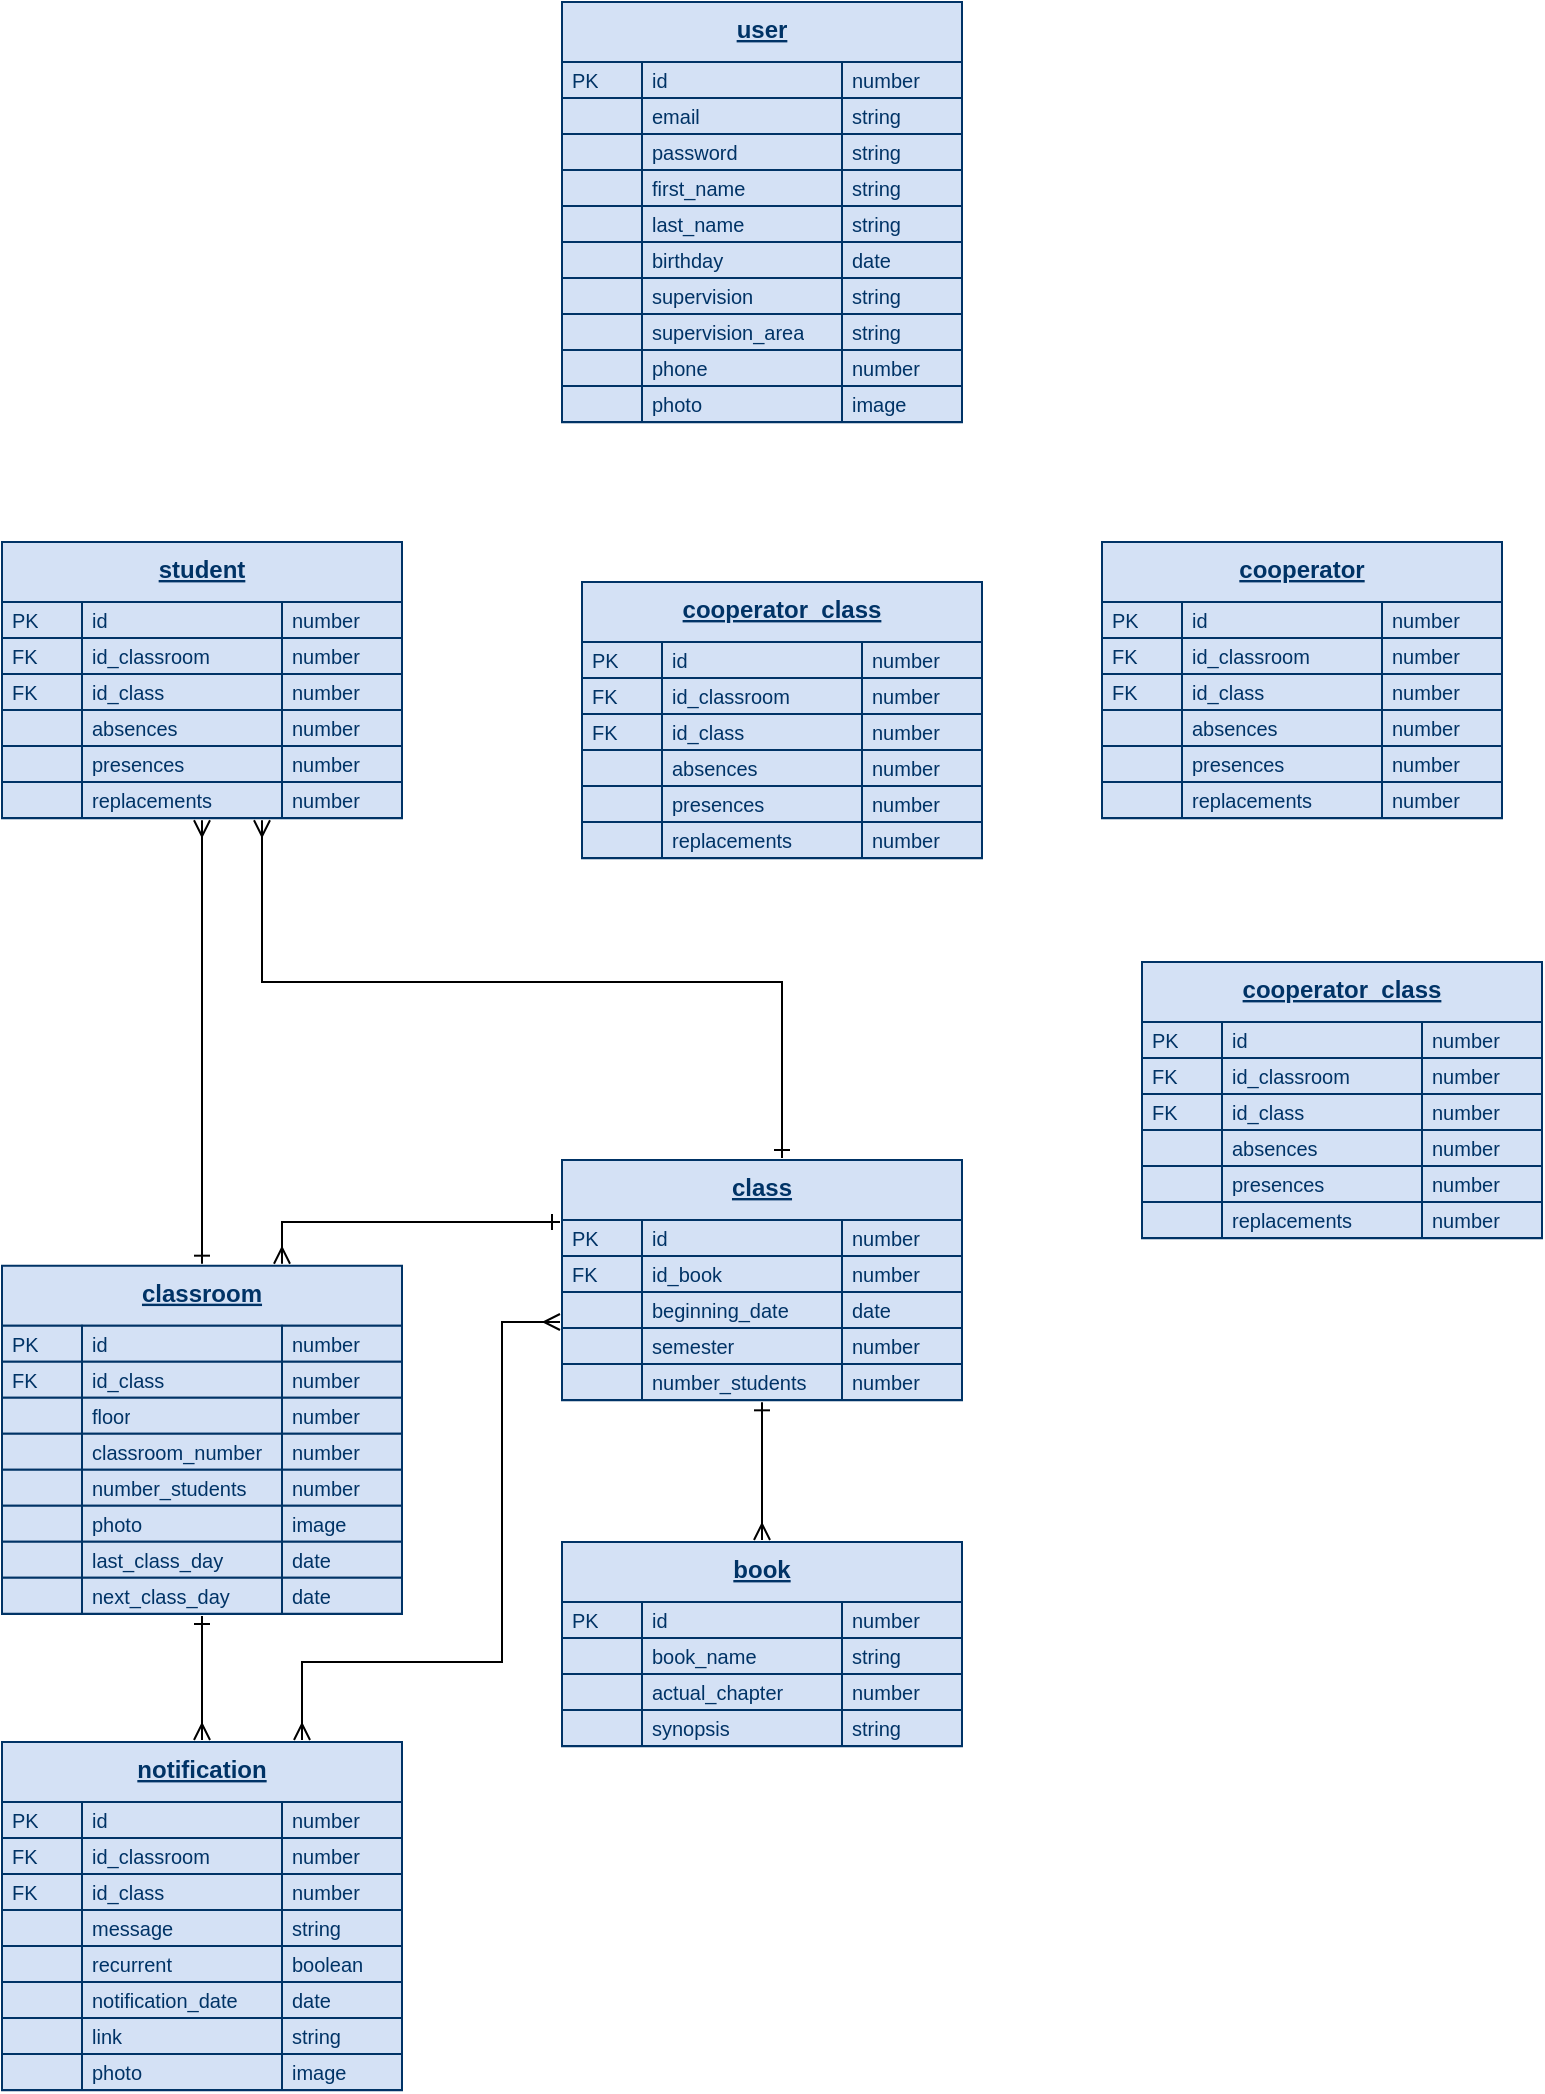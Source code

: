 <mxfile version="20.2.5" type="github">
  <diagram name="DB" id="efa7a0a1-bf9b-a30e-e6df-94a7791c09e9">
    <mxGraphModel dx="868" dy="1657" grid="1" gridSize="10" guides="1" tooltips="1" connect="1" arrows="1" fold="1" page="1" pageScale="1" pageWidth="826" pageHeight="1169" background="none" math="0" shadow="0">
      <root>
        <mxCell id="0" />
        <mxCell id="1" parent="0" />
        <mxCell id="k99aoyYJCD8kDP9gguMM-137" value="" style="edgeStyle=orthogonalEdgeStyle;rounded=0;orthogonalLoop=1;jettySize=auto;html=1;endArrow=ERone;endFill=0;startArrow=ERmany;startFill=0;" parent="1" source="k99aoyYJCD8kDP9gguMM-140" target="k99aoyYJCD8kDP9gguMM-285" edge="1">
          <mxGeometry relative="1" as="geometry">
            <mxPoint x="170" y="221.0" as="sourcePoint" />
            <mxPoint x="140" y="320" as="targetPoint" />
          </mxGeometry>
        </mxCell>
        <mxCell id="k99aoyYJCD8kDP9gguMM-140" value="student" style="shape=table;startSize=30;container=1;collapsible=0;childLayout=tableLayout;fontStyle=5;align=center;fillColor=#D4E1F5;strokeColor=#003366;fontColor=#003366;verticalAlign=top;swimlaneLine=1;sketch=0;perimeterSpacing=1;" parent="1" vertex="1">
          <mxGeometry x="40" y="20" width="200" height="138.16" as="geometry" />
        </mxCell>
        <mxCell id="k99aoyYJCD8kDP9gguMM-141" value="" style="shape=tableRow;horizontal=0;startSize=0;swimlaneHead=0;swimlaneBody=0;top=0;left=0;bottom=0;right=0;collapsible=0;dropTarget=0;fillColor=none;points=[[0,0.5],[1,0.5]];portConstraint=eastwest;" parent="k99aoyYJCD8kDP9gguMM-140" vertex="1">
          <mxGeometry y="30" width="200" height="18" as="geometry" />
        </mxCell>
        <mxCell id="k99aoyYJCD8kDP9gguMM-143" value="PK" style="shape=partialRectangle;html=1;whiteSpace=wrap;connectable=0;fillColor=#D4E1F5;top=1;left=1;bottom=1;right=1;overflow=hidden;strokeColor=#003366;strokeWidth=1;align=left;fontColor=#003366;spacingLeft=5;fontSize=10;spacing=0;allowArrows=1;expand=1;resizeHeight=0;resizeWidth=0;" parent="k99aoyYJCD8kDP9gguMM-141" vertex="1">
          <mxGeometry width="40" height="18" as="geometry">
            <mxRectangle width="40" height="18" as="alternateBounds" />
          </mxGeometry>
        </mxCell>
        <mxCell id="k99aoyYJCD8kDP9gguMM-144" value="id" style="shape=partialRectangle;html=1;whiteSpace=wrap;connectable=0;fillColor=#D4E1F5;top=1;left=1;bottom=1;right=1;overflow=hidden;strokeColor=#003366;strokeWidth=1;align=left;fontColor=#003366;spacingLeft=5;fontSize=10;spacing=0;allowArrows=1;expand=1;resizeHeight=0;resizeWidth=0;" parent="k99aoyYJCD8kDP9gguMM-141" vertex="1">
          <mxGeometry x="40" width="100" height="18" as="geometry">
            <mxRectangle width="100" height="18" as="alternateBounds" />
          </mxGeometry>
        </mxCell>
        <mxCell id="k99aoyYJCD8kDP9gguMM-142" value="number" style="shape=partialRectangle;html=1;whiteSpace=wrap;connectable=0;fillColor=#D4E1F5;top=1;left=1;bottom=1;right=1;overflow=hidden;strokeColor=#003366;strokeWidth=1;align=left;fontColor=#003366;spacingLeft=5;fontSize=10;spacing=0;allowArrows=1;expand=1;resizeHeight=0;resizeWidth=0;" parent="k99aoyYJCD8kDP9gguMM-141" vertex="1">
          <mxGeometry x="140" width="60" height="18" as="geometry">
            <mxRectangle width="60" height="18" as="alternateBounds" />
          </mxGeometry>
        </mxCell>
        <mxCell id="k99aoyYJCD8kDP9gguMM-145" value="" style="shape=tableRow;horizontal=0;startSize=0;swimlaneHead=0;swimlaneBody=0;top=0;left=0;bottom=0;right=0;collapsible=0;dropTarget=0;fillColor=none;points=[[0,0.5],[1,0.5]];portConstraint=eastwest;" parent="k99aoyYJCD8kDP9gguMM-140" vertex="1">
          <mxGeometry y="48" width="200" height="18" as="geometry" />
        </mxCell>
        <mxCell id="k99aoyYJCD8kDP9gguMM-147" value="FK" style="shape=partialRectangle;html=1;whiteSpace=wrap;connectable=0;fillColor=#D4E1F5;top=1;left=1;bottom=1;right=1;overflow=hidden;strokeColor=#003366;strokeWidth=1;align=left;fontColor=#003366;spacingLeft=5;fontSize=10;spacing=0;" parent="k99aoyYJCD8kDP9gguMM-145" vertex="1">
          <mxGeometry width="40" height="18" as="geometry">
            <mxRectangle width="40" height="18" as="alternateBounds" />
          </mxGeometry>
        </mxCell>
        <mxCell id="k99aoyYJCD8kDP9gguMM-148" value="id_classroom" style="shape=partialRectangle;html=1;whiteSpace=wrap;connectable=0;fillColor=#D4E1F5;top=1;left=1;bottom=1;right=1;overflow=hidden;strokeColor=#003366;strokeWidth=1;align=left;fontColor=#003366;spacingLeft=5;fontSize=10;spacing=0;" parent="k99aoyYJCD8kDP9gguMM-145" vertex="1">
          <mxGeometry x="40" width="100" height="18" as="geometry">
            <mxRectangle width="100" height="18" as="alternateBounds" />
          </mxGeometry>
        </mxCell>
        <mxCell id="k99aoyYJCD8kDP9gguMM-146" value="number" style="shape=partialRectangle;html=1;whiteSpace=wrap;connectable=0;fillColor=#D4E1F5;top=1;left=1;bottom=1;right=1;overflow=hidden;strokeColor=#003366;strokeWidth=1;align=left;fontColor=#003366;spacingLeft=5;fontSize=10;spacing=0;" parent="k99aoyYJCD8kDP9gguMM-145" vertex="1">
          <mxGeometry x="140" width="60" height="18" as="geometry">
            <mxRectangle width="60" height="18" as="alternateBounds" />
          </mxGeometry>
        </mxCell>
        <mxCell id="k99aoyYJCD8kDP9gguMM-436" value="" style="shape=tableRow;horizontal=0;startSize=0;swimlaneHead=0;swimlaneBody=0;top=0;left=0;bottom=0;right=0;collapsible=0;dropTarget=0;fillColor=none;points=[[0,0.5],[1,0.5]];portConstraint=eastwest;" parent="k99aoyYJCD8kDP9gguMM-140" vertex="1">
          <mxGeometry y="66" width="200" height="18" as="geometry" />
        </mxCell>
        <mxCell id="k99aoyYJCD8kDP9gguMM-437" value="FK" style="shape=partialRectangle;html=1;whiteSpace=wrap;connectable=1;fillColor=#D4E1F5;top=1;left=1;bottom=1;right=1;overflow=hidden;strokeColor=#003366;strokeWidth=1;allowArrows=1;snapToPoint=0;align=left;fontColor=#003366;spacingLeft=5;fontSize=10;spacing=0;" parent="k99aoyYJCD8kDP9gguMM-436" vertex="1">
          <mxGeometry width="40" height="18" as="geometry">
            <mxRectangle width="40" height="18" as="alternateBounds" />
          </mxGeometry>
        </mxCell>
        <mxCell id="k99aoyYJCD8kDP9gguMM-438" value="id_class" style="shape=partialRectangle;html=1;whiteSpace=wrap;connectable=1;fillColor=#D4E1F5;top=1;left=1;bottom=1;right=1;overflow=hidden;strokeColor=#003366;strokeWidth=1;allowArrows=1;snapToPoint=0;align=left;fontColor=#003366;spacingLeft=5;fontSize=10;spacing=0;" parent="k99aoyYJCD8kDP9gguMM-436" vertex="1">
          <mxGeometry x="40" width="100" height="18" as="geometry">
            <mxRectangle width="100" height="18" as="alternateBounds" />
          </mxGeometry>
        </mxCell>
        <mxCell id="k99aoyYJCD8kDP9gguMM-439" value="number" style="shape=partialRectangle;html=1;whiteSpace=wrap;connectable=1;fillColor=#D4E1F5;top=1;left=1;bottom=1;right=1;overflow=hidden;strokeColor=#003366;strokeWidth=1;allowArrows=1;snapToPoint=0;align=left;fontColor=#003366;spacingLeft=5;fontSize=10;spacing=0;" parent="k99aoyYJCD8kDP9gguMM-436" vertex="1">
          <mxGeometry x="140" width="60" height="18" as="geometry">
            <mxRectangle width="60" height="18" as="alternateBounds" />
          </mxGeometry>
        </mxCell>
        <mxCell id="k99aoyYJCD8kDP9gguMM-451" value="" style="shape=tableRow;horizontal=0;startSize=0;swimlaneHead=0;swimlaneBody=0;top=0;left=0;bottom=0;right=0;collapsible=0;dropTarget=0;fillColor=none;points=[[0,0.5],[1,0.5]];portConstraint=eastwest;" parent="k99aoyYJCD8kDP9gguMM-140" vertex="1">
          <mxGeometry y="84" width="200" height="18" as="geometry" />
        </mxCell>
        <mxCell id="k99aoyYJCD8kDP9gguMM-452" value="" style="shape=partialRectangle;html=1;whiteSpace=wrap;connectable=1;fillColor=#D4E1F5;top=1;left=1;bottom=1;right=1;overflow=hidden;strokeColor=#003366;strokeWidth=1;allowArrows=1;snapToPoint=0;align=left;fontColor=#003366;spacingLeft=5;fontSize=10;spacing=0;" parent="k99aoyYJCD8kDP9gguMM-451" vertex="1">
          <mxGeometry width="40" height="18" as="geometry">
            <mxRectangle width="40" height="18" as="alternateBounds" />
          </mxGeometry>
        </mxCell>
        <mxCell id="k99aoyYJCD8kDP9gguMM-453" value="absences" style="shape=partialRectangle;html=1;whiteSpace=wrap;connectable=1;fillColor=#D4E1F5;top=1;left=1;bottom=1;right=1;overflow=hidden;strokeColor=#003366;strokeWidth=1;allowArrows=1;snapToPoint=0;align=left;fontColor=#003366;spacingLeft=5;fontSize=10;spacing=0;" parent="k99aoyYJCD8kDP9gguMM-451" vertex="1">
          <mxGeometry x="40" width="100" height="18" as="geometry">
            <mxRectangle width="100" height="18" as="alternateBounds" />
          </mxGeometry>
        </mxCell>
        <mxCell id="k99aoyYJCD8kDP9gguMM-454" value="number" style="shape=partialRectangle;html=1;whiteSpace=wrap;connectable=1;fillColor=#D4E1F5;top=1;left=1;bottom=1;right=1;overflow=hidden;strokeColor=#003366;strokeWidth=1;allowArrows=1;snapToPoint=0;align=left;fontColor=#003366;spacingLeft=5;fontSize=10;spacing=0;" parent="k99aoyYJCD8kDP9gguMM-451" vertex="1">
          <mxGeometry x="140" width="60" height="18" as="geometry">
            <mxRectangle width="60" height="18" as="alternateBounds" />
          </mxGeometry>
        </mxCell>
        <mxCell id="k99aoyYJCD8kDP9gguMM-455" value="" style="shape=tableRow;horizontal=0;startSize=0;swimlaneHead=0;swimlaneBody=0;top=0;left=0;bottom=0;right=0;collapsible=0;dropTarget=0;fillColor=none;points=[[0,0.5],[1,0.5]];portConstraint=eastwest;" parent="k99aoyYJCD8kDP9gguMM-140" vertex="1">
          <mxGeometry y="102" width="200" height="18" as="geometry" />
        </mxCell>
        <mxCell id="k99aoyYJCD8kDP9gguMM-456" value="" style="shape=partialRectangle;html=1;whiteSpace=wrap;connectable=1;fillColor=#D4E1F5;top=1;left=1;bottom=1;right=1;overflow=hidden;strokeColor=#003366;strokeWidth=1;allowArrows=1;snapToPoint=0;align=left;fontColor=#003366;spacingLeft=5;fontSize=10;spacing=0;" parent="k99aoyYJCD8kDP9gguMM-455" vertex="1">
          <mxGeometry width="40" height="18" as="geometry">
            <mxRectangle width="40" height="18" as="alternateBounds" />
          </mxGeometry>
        </mxCell>
        <mxCell id="k99aoyYJCD8kDP9gguMM-457" value="presences" style="shape=partialRectangle;html=1;whiteSpace=wrap;connectable=1;fillColor=#D4E1F5;top=1;left=1;bottom=1;right=1;overflow=hidden;strokeColor=#003366;strokeWidth=1;allowArrows=1;snapToPoint=0;align=left;fontColor=#003366;spacingLeft=5;fontSize=10;spacing=0;" parent="k99aoyYJCD8kDP9gguMM-455" vertex="1">
          <mxGeometry x="40" width="100" height="18" as="geometry">
            <mxRectangle width="100" height="18" as="alternateBounds" />
          </mxGeometry>
        </mxCell>
        <mxCell id="k99aoyYJCD8kDP9gguMM-458" value="number" style="shape=partialRectangle;html=1;whiteSpace=wrap;connectable=1;fillColor=#D4E1F5;top=1;left=1;bottom=1;right=1;overflow=hidden;strokeColor=#003366;strokeWidth=1;allowArrows=1;snapToPoint=0;align=left;fontColor=#003366;spacingLeft=5;fontSize=10;spacing=0;" parent="k99aoyYJCD8kDP9gguMM-455" vertex="1">
          <mxGeometry x="140" width="60" height="18" as="geometry">
            <mxRectangle width="60" height="18" as="alternateBounds" />
          </mxGeometry>
        </mxCell>
        <mxCell id="k99aoyYJCD8kDP9gguMM-467" value="" style="shape=tableRow;horizontal=0;startSize=0;swimlaneHead=0;swimlaneBody=0;top=0;left=0;bottom=0;right=0;collapsible=0;dropTarget=0;fillColor=none;points=[[0,0.5],[1,0.5]];portConstraint=eastwest;" parent="k99aoyYJCD8kDP9gguMM-140" vertex="1">
          <mxGeometry y="120" width="200" height="18" as="geometry" />
        </mxCell>
        <mxCell id="k99aoyYJCD8kDP9gguMM-468" value="" style="shape=partialRectangle;html=1;whiteSpace=wrap;connectable=1;fillColor=#D4E1F5;top=1;left=1;bottom=1;right=1;overflow=hidden;strokeColor=#003366;strokeWidth=1;allowArrows=1;snapToPoint=0;align=left;fontColor=#003366;spacingLeft=5;fontSize=10;spacing=0;" parent="k99aoyYJCD8kDP9gguMM-467" vertex="1">
          <mxGeometry width="40" height="18" as="geometry">
            <mxRectangle width="40" height="18" as="alternateBounds" />
          </mxGeometry>
        </mxCell>
        <mxCell id="k99aoyYJCD8kDP9gguMM-469" value="replacements" style="shape=partialRectangle;html=1;whiteSpace=wrap;connectable=1;fillColor=#D4E1F5;top=1;left=1;bottom=1;right=1;overflow=hidden;strokeColor=#003366;strokeWidth=1;allowArrows=1;snapToPoint=0;align=left;fontColor=#003366;spacingLeft=5;fontSize=10;spacing=0;" parent="k99aoyYJCD8kDP9gguMM-467" vertex="1">
          <mxGeometry x="40" width="100" height="18" as="geometry">
            <mxRectangle width="100" height="18" as="alternateBounds" />
          </mxGeometry>
        </mxCell>
        <mxCell id="k99aoyYJCD8kDP9gguMM-470" value="number" style="shape=partialRectangle;html=1;whiteSpace=wrap;connectable=1;fillColor=#D4E1F5;top=1;left=1;bottom=1;right=1;overflow=hidden;strokeColor=#003366;strokeWidth=1;allowArrows=1;snapToPoint=0;align=left;fontColor=#003366;spacingLeft=5;fontSize=10;spacing=0;" parent="k99aoyYJCD8kDP9gguMM-467" vertex="1">
          <mxGeometry x="140" width="60" height="18" as="geometry">
            <mxRectangle width="60" height="18" as="alternateBounds" />
          </mxGeometry>
        </mxCell>
        <mxCell id="k99aoyYJCD8kDP9gguMM-285" value="classroom" style="shape=table;startSize=30;container=1;collapsible=0;childLayout=tableLayout;fontStyle=5;align=center;fillColor=#D4E1F5;strokeColor=#003366;fontColor=#003366;verticalAlign=top;swimlaneLine=1;sketch=0;perimeterSpacing=1;" parent="1" vertex="1">
          <mxGeometry x="40" y="381.84" width="200" height="174.16" as="geometry" />
        </mxCell>
        <mxCell id="k99aoyYJCD8kDP9gguMM-286" value="" style="shape=tableRow;horizontal=0;startSize=0;swimlaneHead=0;swimlaneBody=0;top=0;left=0;bottom=0;right=0;collapsible=0;dropTarget=0;fillColor=none;points=[[0,0.5],[1,0.5]];portConstraint=eastwest;" parent="k99aoyYJCD8kDP9gguMM-285" vertex="1">
          <mxGeometry y="30" width="200" height="18" as="geometry" />
        </mxCell>
        <mxCell id="k99aoyYJCD8kDP9gguMM-287" value="PK" style="shape=partialRectangle;html=1;whiteSpace=wrap;connectable=0;fillColor=#D4E1F5;top=1;left=1;bottom=1;right=1;overflow=hidden;strokeColor=#003366;strokeWidth=1;align=left;fontColor=#003366;spacingLeft=5;fontSize=10;spacing=0;allowArrows=1;expand=1;resizeHeight=0;resizeWidth=0;" parent="k99aoyYJCD8kDP9gguMM-286" vertex="1">
          <mxGeometry width="40" height="18" as="geometry">
            <mxRectangle width="40" height="18" as="alternateBounds" />
          </mxGeometry>
        </mxCell>
        <mxCell id="k99aoyYJCD8kDP9gguMM-288" value="id" style="shape=partialRectangle;html=1;whiteSpace=wrap;connectable=0;fillColor=#D4E1F5;top=1;left=1;bottom=1;right=1;overflow=hidden;strokeColor=#003366;strokeWidth=1;align=left;fontColor=#003366;spacingLeft=5;fontSize=10;spacing=0;allowArrows=1;expand=1;resizeHeight=0;resizeWidth=0;" parent="k99aoyYJCD8kDP9gguMM-286" vertex="1">
          <mxGeometry x="40" width="100" height="18" as="geometry">
            <mxRectangle width="100" height="18" as="alternateBounds" />
          </mxGeometry>
        </mxCell>
        <mxCell id="k99aoyYJCD8kDP9gguMM-289" value="number" style="shape=partialRectangle;html=1;whiteSpace=wrap;connectable=0;fillColor=#D4E1F5;top=1;left=1;bottom=1;right=1;overflow=hidden;strokeColor=#003366;strokeWidth=1;align=left;fontColor=#003366;spacingLeft=5;fontSize=10;spacing=0;allowArrows=1;expand=1;resizeHeight=0;resizeWidth=0;" parent="k99aoyYJCD8kDP9gguMM-286" vertex="1">
          <mxGeometry x="140" width="60" height="18" as="geometry">
            <mxRectangle width="60" height="18" as="alternateBounds" />
          </mxGeometry>
        </mxCell>
        <mxCell id="k99aoyYJCD8kDP9gguMM-397" value="" style="shape=tableRow;horizontal=0;startSize=0;swimlaneHead=0;swimlaneBody=0;top=0;left=0;bottom=0;right=0;collapsible=0;dropTarget=0;fillColor=none;points=[[0,0.5],[1,0.5]];portConstraint=eastwest;" parent="k99aoyYJCD8kDP9gguMM-285" vertex="1">
          <mxGeometry y="48" width="200" height="18" as="geometry" />
        </mxCell>
        <mxCell id="k99aoyYJCD8kDP9gguMM-398" value="FK" style="shape=partialRectangle;html=1;whiteSpace=wrap;connectable=1;fillColor=#D4E1F5;top=1;left=1;bottom=1;right=1;overflow=hidden;strokeColor=#003366;strokeWidth=1;allowArrows=1;snapToPoint=0;align=left;fontColor=#003366;spacingLeft=5;fontSize=10;spacing=0;" parent="k99aoyYJCD8kDP9gguMM-397" vertex="1">
          <mxGeometry width="40" height="18" as="geometry">
            <mxRectangle width="40" height="18" as="alternateBounds" />
          </mxGeometry>
        </mxCell>
        <mxCell id="k99aoyYJCD8kDP9gguMM-399" value="id_class" style="shape=partialRectangle;html=1;whiteSpace=wrap;connectable=1;fillColor=#D4E1F5;top=1;left=1;bottom=1;right=1;overflow=hidden;strokeColor=#003366;strokeWidth=1;allowArrows=1;snapToPoint=0;align=left;fontColor=#003366;spacingLeft=5;fontSize=10;spacing=0;" parent="k99aoyYJCD8kDP9gguMM-397" vertex="1">
          <mxGeometry x="40" width="100" height="18" as="geometry">
            <mxRectangle width="100" height="18" as="alternateBounds" />
          </mxGeometry>
        </mxCell>
        <mxCell id="k99aoyYJCD8kDP9gguMM-400" value="number" style="shape=partialRectangle;html=1;whiteSpace=wrap;connectable=1;fillColor=#D4E1F5;top=1;left=1;bottom=1;right=1;overflow=hidden;strokeColor=#003366;strokeWidth=1;allowArrows=1;snapToPoint=0;align=left;fontColor=#003366;spacingLeft=5;fontSize=10;spacing=0;" parent="k99aoyYJCD8kDP9gguMM-397" vertex="1">
          <mxGeometry x="140" width="60" height="18" as="geometry">
            <mxRectangle width="60" height="18" as="alternateBounds" />
          </mxGeometry>
        </mxCell>
        <mxCell id="k99aoyYJCD8kDP9gguMM-290" value="" style="shape=tableRow;horizontal=0;startSize=0;swimlaneHead=0;swimlaneBody=0;top=0;left=0;bottom=0;right=0;collapsible=0;dropTarget=0;fillColor=none;points=[[0,0.5],[1,0.5]];portConstraint=eastwest;" parent="k99aoyYJCD8kDP9gguMM-285" vertex="1">
          <mxGeometry y="66" width="200" height="18" as="geometry" />
        </mxCell>
        <mxCell id="k99aoyYJCD8kDP9gguMM-291" value="" style="shape=partialRectangle;html=1;whiteSpace=wrap;connectable=0;fillColor=#D4E1F5;top=1;left=1;bottom=1;right=1;overflow=hidden;strokeColor=#003366;strokeWidth=1;align=left;fontColor=#003366;spacingLeft=5;fontSize=10;spacing=0;" parent="k99aoyYJCD8kDP9gguMM-290" vertex="1">
          <mxGeometry width="40" height="18" as="geometry">
            <mxRectangle width="40" height="18" as="alternateBounds" />
          </mxGeometry>
        </mxCell>
        <mxCell id="k99aoyYJCD8kDP9gguMM-292" value="floor" style="shape=partialRectangle;html=1;whiteSpace=wrap;connectable=0;fillColor=#D4E1F5;top=1;left=1;bottom=1;right=1;overflow=hidden;strokeColor=#003366;strokeWidth=1;align=left;fontColor=#003366;spacingLeft=5;fontSize=10;spacing=0;" parent="k99aoyYJCD8kDP9gguMM-290" vertex="1">
          <mxGeometry x="40" width="100" height="18" as="geometry">
            <mxRectangle width="100" height="18" as="alternateBounds" />
          </mxGeometry>
        </mxCell>
        <mxCell id="k99aoyYJCD8kDP9gguMM-293" value="number" style="shape=partialRectangle;html=1;whiteSpace=wrap;connectable=0;fillColor=#D4E1F5;top=1;left=1;bottom=1;right=1;overflow=hidden;strokeColor=#003366;strokeWidth=1;align=left;fontColor=#003366;spacingLeft=5;fontSize=10;spacing=0;" parent="k99aoyYJCD8kDP9gguMM-290" vertex="1">
          <mxGeometry x="140" width="60" height="18" as="geometry">
            <mxRectangle width="60" height="18" as="alternateBounds" />
          </mxGeometry>
        </mxCell>
        <mxCell id="k99aoyYJCD8kDP9gguMM-294" value="" style="shape=tableRow;horizontal=0;startSize=0;swimlaneHead=0;swimlaneBody=0;top=0;left=0;bottom=0;right=0;collapsible=0;dropTarget=0;fillColor=none;points=[[0,0.5],[1,0.5]];portConstraint=eastwest;" parent="k99aoyYJCD8kDP9gguMM-285" vertex="1">
          <mxGeometry y="84" width="200" height="18" as="geometry" />
        </mxCell>
        <mxCell id="k99aoyYJCD8kDP9gguMM-295" value="" style="shape=partialRectangle;html=1;whiteSpace=wrap;connectable=1;fillColor=#D4E1F5;top=1;left=1;bottom=1;right=1;overflow=hidden;strokeColor=#003366;strokeWidth=1;allowArrows=1;snapToPoint=0;align=left;fontColor=#003366;spacingLeft=5;fontSize=10;spacing=0;" parent="k99aoyYJCD8kDP9gguMM-294" vertex="1">
          <mxGeometry width="40" height="18" as="geometry">
            <mxRectangle width="40" height="18" as="alternateBounds" />
          </mxGeometry>
        </mxCell>
        <mxCell id="k99aoyYJCD8kDP9gguMM-296" value="classroom_number" style="shape=partialRectangle;html=1;whiteSpace=wrap;connectable=1;fillColor=#D4E1F5;top=1;left=1;bottom=1;right=1;overflow=hidden;strokeColor=#003366;strokeWidth=1;allowArrows=1;snapToPoint=0;align=left;fontColor=#003366;spacingLeft=5;fontSize=10;spacing=0;" parent="k99aoyYJCD8kDP9gguMM-294" vertex="1">
          <mxGeometry x="40" width="100" height="18" as="geometry">
            <mxRectangle width="100" height="18" as="alternateBounds" />
          </mxGeometry>
        </mxCell>
        <mxCell id="k99aoyYJCD8kDP9gguMM-297" value="number" style="shape=partialRectangle;html=1;whiteSpace=wrap;connectable=1;fillColor=#D4E1F5;top=1;left=1;bottom=1;right=1;overflow=hidden;strokeColor=#003366;strokeWidth=1;allowArrows=1;snapToPoint=0;align=left;fontColor=#003366;spacingLeft=5;fontSize=10;spacing=0;" parent="k99aoyYJCD8kDP9gguMM-294" vertex="1">
          <mxGeometry x="140" width="60" height="18" as="geometry">
            <mxRectangle width="60" height="18" as="alternateBounds" />
          </mxGeometry>
        </mxCell>
        <mxCell id="k99aoyYJCD8kDP9gguMM-298" value="" style="shape=tableRow;horizontal=0;startSize=0;swimlaneHead=0;swimlaneBody=0;top=0;left=0;bottom=0;right=0;collapsible=0;dropTarget=0;fillColor=none;points=[[0,0.5],[1,0.5]];portConstraint=eastwest;" parent="k99aoyYJCD8kDP9gguMM-285" vertex="1">
          <mxGeometry y="102" width="200" height="18" as="geometry" />
        </mxCell>
        <mxCell id="k99aoyYJCD8kDP9gguMM-299" value="" style="shape=partialRectangle;html=1;whiteSpace=wrap;connectable=1;fillColor=#D4E1F5;top=1;left=1;bottom=1;right=1;overflow=hidden;strokeColor=#003366;strokeWidth=1;allowArrows=1;snapToPoint=0;align=left;fontColor=#003366;spacingLeft=5;fontSize=10;spacing=0;" parent="k99aoyYJCD8kDP9gguMM-298" vertex="1">
          <mxGeometry width="40" height="18" as="geometry">
            <mxRectangle width="40" height="18" as="alternateBounds" />
          </mxGeometry>
        </mxCell>
        <mxCell id="k99aoyYJCD8kDP9gguMM-300" value="number_students" style="shape=partialRectangle;html=1;whiteSpace=wrap;connectable=1;fillColor=#D4E1F5;top=1;left=1;bottom=1;right=1;overflow=hidden;strokeColor=#003366;strokeWidth=1;allowArrows=1;snapToPoint=0;align=left;fontColor=#003366;spacingLeft=5;fontSize=10;spacing=0;" parent="k99aoyYJCD8kDP9gguMM-298" vertex="1">
          <mxGeometry x="40" width="100" height="18" as="geometry">
            <mxRectangle width="100" height="18" as="alternateBounds" />
          </mxGeometry>
        </mxCell>
        <mxCell id="k99aoyYJCD8kDP9gguMM-301" value="number" style="shape=partialRectangle;html=1;whiteSpace=wrap;connectable=1;fillColor=#D4E1F5;top=1;left=1;bottom=1;right=1;overflow=hidden;strokeColor=#003366;strokeWidth=1;allowArrows=1;snapToPoint=0;align=left;fontColor=#003366;spacingLeft=5;fontSize=10;spacing=0;" parent="k99aoyYJCD8kDP9gguMM-298" vertex="1">
          <mxGeometry x="140" width="60" height="18" as="geometry">
            <mxRectangle width="60" height="18" as="alternateBounds" />
          </mxGeometry>
        </mxCell>
        <mxCell id="k99aoyYJCD8kDP9gguMM-302" value="" style="shape=tableRow;horizontal=0;startSize=0;swimlaneHead=0;swimlaneBody=0;top=0;left=0;bottom=0;right=0;collapsible=0;dropTarget=0;fillColor=none;points=[[0,0.5],[1,0.5]];portConstraint=eastwest;" parent="k99aoyYJCD8kDP9gguMM-285" vertex="1">
          <mxGeometry y="120" width="200" height="18" as="geometry" />
        </mxCell>
        <mxCell id="k99aoyYJCD8kDP9gguMM-303" value="" style="shape=partialRectangle;html=1;whiteSpace=wrap;connectable=1;fillColor=#D4E1F5;top=1;left=1;bottom=1;right=1;overflow=hidden;strokeColor=#003366;strokeWidth=1;allowArrows=1;snapToPoint=0;align=left;fontColor=#003366;spacingLeft=5;fontSize=10;spacing=0;" parent="k99aoyYJCD8kDP9gguMM-302" vertex="1">
          <mxGeometry width="40" height="18" as="geometry">
            <mxRectangle width="40" height="18" as="alternateBounds" />
          </mxGeometry>
        </mxCell>
        <mxCell id="k99aoyYJCD8kDP9gguMM-304" value="photo" style="shape=partialRectangle;html=1;whiteSpace=wrap;connectable=1;fillColor=#D4E1F5;top=1;left=1;bottom=1;right=1;overflow=hidden;strokeColor=#003366;strokeWidth=1;allowArrows=1;snapToPoint=0;align=left;fontColor=#003366;spacingLeft=5;fontSize=10;spacing=0;" parent="k99aoyYJCD8kDP9gguMM-302" vertex="1">
          <mxGeometry x="40" width="100" height="18" as="geometry">
            <mxRectangle width="100" height="18" as="alternateBounds" />
          </mxGeometry>
        </mxCell>
        <mxCell id="k99aoyYJCD8kDP9gguMM-305" value="image" style="shape=partialRectangle;html=1;whiteSpace=wrap;connectable=1;fillColor=#D4E1F5;top=1;left=1;bottom=1;right=1;overflow=hidden;strokeColor=#003366;strokeWidth=1;allowArrows=1;snapToPoint=0;align=left;fontColor=#003366;spacingLeft=5;fontSize=10;spacing=0;" parent="k99aoyYJCD8kDP9gguMM-302" vertex="1">
          <mxGeometry x="140" width="60" height="18" as="geometry">
            <mxRectangle width="60" height="18" as="alternateBounds" />
          </mxGeometry>
        </mxCell>
        <mxCell id="k99aoyYJCD8kDP9gguMM-459" value="" style="shape=tableRow;horizontal=0;startSize=0;swimlaneHead=0;swimlaneBody=0;top=0;left=0;bottom=0;right=0;collapsible=0;dropTarget=0;fillColor=none;points=[[0,0.5],[1,0.5]];portConstraint=eastwest;" parent="k99aoyYJCD8kDP9gguMM-285" vertex="1">
          <mxGeometry y="138" width="200" height="18" as="geometry" />
        </mxCell>
        <mxCell id="k99aoyYJCD8kDP9gguMM-460" value="" style="shape=partialRectangle;html=1;whiteSpace=wrap;connectable=1;fillColor=#D4E1F5;top=1;left=1;bottom=1;right=1;overflow=hidden;strokeColor=#003366;strokeWidth=1;allowArrows=1;snapToPoint=0;align=left;fontColor=#003366;spacingLeft=5;fontSize=10;spacing=0;" parent="k99aoyYJCD8kDP9gguMM-459" vertex="1">
          <mxGeometry width="40" height="18" as="geometry">
            <mxRectangle width="40" height="18" as="alternateBounds" />
          </mxGeometry>
        </mxCell>
        <mxCell id="k99aoyYJCD8kDP9gguMM-461" value="last_class_day" style="shape=partialRectangle;html=1;whiteSpace=wrap;connectable=1;fillColor=#D4E1F5;top=1;left=1;bottom=1;right=1;overflow=hidden;strokeColor=#003366;strokeWidth=1;allowArrows=1;snapToPoint=0;align=left;fontColor=#003366;spacingLeft=5;fontSize=10;spacing=0;" parent="k99aoyYJCD8kDP9gguMM-459" vertex="1">
          <mxGeometry x="40" width="100" height="18" as="geometry">
            <mxRectangle width="100" height="18" as="alternateBounds" />
          </mxGeometry>
        </mxCell>
        <mxCell id="k99aoyYJCD8kDP9gguMM-462" value="date" style="shape=partialRectangle;html=1;whiteSpace=wrap;connectable=1;fillColor=#D4E1F5;top=1;left=1;bottom=1;right=1;overflow=hidden;strokeColor=#003366;strokeWidth=1;allowArrows=1;snapToPoint=0;align=left;fontColor=#003366;spacingLeft=5;fontSize=10;spacing=0;" parent="k99aoyYJCD8kDP9gguMM-459" vertex="1">
          <mxGeometry x="140" width="60" height="18" as="geometry">
            <mxRectangle width="60" height="18" as="alternateBounds" />
          </mxGeometry>
        </mxCell>
        <mxCell id="k99aoyYJCD8kDP9gguMM-463" value="" style="shape=tableRow;horizontal=0;startSize=0;swimlaneHead=0;swimlaneBody=0;top=0;left=0;bottom=0;right=0;collapsible=0;dropTarget=0;fillColor=none;points=[[0,0.5],[1,0.5]];portConstraint=eastwest;" parent="k99aoyYJCD8kDP9gguMM-285" vertex="1">
          <mxGeometry y="156" width="200" height="18" as="geometry" />
        </mxCell>
        <mxCell id="k99aoyYJCD8kDP9gguMM-464" value="" style="shape=partialRectangle;html=1;whiteSpace=wrap;connectable=1;fillColor=#D4E1F5;top=1;left=1;bottom=1;right=1;overflow=hidden;strokeColor=#003366;strokeWidth=1;allowArrows=1;snapToPoint=0;align=left;fontColor=#003366;spacingLeft=5;fontSize=10;spacing=0;" parent="k99aoyYJCD8kDP9gguMM-463" vertex="1">
          <mxGeometry width="40" height="18" as="geometry">
            <mxRectangle width="40" height="18" as="alternateBounds" />
          </mxGeometry>
        </mxCell>
        <mxCell id="k99aoyYJCD8kDP9gguMM-465" value="next_class_day" style="shape=partialRectangle;html=1;whiteSpace=wrap;connectable=1;fillColor=#D4E1F5;top=1;left=1;bottom=1;right=1;overflow=hidden;strokeColor=#003366;strokeWidth=1;allowArrows=1;snapToPoint=0;align=left;fontColor=#003366;spacingLeft=5;fontSize=10;spacing=0;" parent="k99aoyYJCD8kDP9gguMM-463" vertex="1">
          <mxGeometry x="40" width="100" height="18" as="geometry">
            <mxRectangle width="100" height="18" as="alternateBounds" />
          </mxGeometry>
        </mxCell>
        <mxCell id="k99aoyYJCD8kDP9gguMM-466" value="date" style="shape=partialRectangle;html=1;whiteSpace=wrap;connectable=1;fillColor=#D4E1F5;top=1;left=1;bottom=1;right=1;overflow=hidden;strokeColor=#003366;strokeWidth=1;allowArrows=1;snapToPoint=0;align=left;fontColor=#003366;spacingLeft=5;fontSize=10;spacing=0;" parent="k99aoyYJCD8kDP9gguMM-463" vertex="1">
          <mxGeometry x="140" width="60" height="18" as="geometry">
            <mxRectangle width="60" height="18" as="alternateBounds" />
          </mxGeometry>
        </mxCell>
        <mxCell id="k99aoyYJCD8kDP9gguMM-367" value="" style="edgeStyle=orthogonalEdgeStyle;rounded=0;orthogonalLoop=1;jettySize=auto;html=1;fontSize=10;fontColor=#003366;startArrow=ERmany;startFill=0;endArrow=ERone;endFill=0;" parent="1" source="k99aoyYJCD8kDP9gguMM-338" target="k99aoyYJCD8kDP9gguMM-285" edge="1">
          <mxGeometry relative="1" as="geometry">
            <Array as="points">
              <mxPoint x="140" y="500" />
              <mxPoint x="140" y="500" />
            </Array>
          </mxGeometry>
        </mxCell>
        <mxCell id="k99aoyYJCD8kDP9gguMM-338" value="notification" style="shape=table;startSize=30;container=1;collapsible=0;childLayout=tableLayout;fontStyle=5;align=center;fillColor=#D4E1F5;strokeColor=#003366;fontColor=#003366;verticalAlign=top;swimlaneLine=1;sketch=0;perimeterSpacing=1;" parent="1" vertex="1">
          <mxGeometry x="40" y="620" width="200" height="174.16" as="geometry" />
        </mxCell>
        <mxCell id="k99aoyYJCD8kDP9gguMM-339" value="" style="shape=tableRow;horizontal=0;startSize=0;swimlaneHead=0;swimlaneBody=0;top=0;left=0;bottom=0;right=0;collapsible=0;dropTarget=0;fillColor=none;points=[[0,0.5],[1,0.5]];portConstraint=eastwest;" parent="k99aoyYJCD8kDP9gguMM-338" vertex="1">
          <mxGeometry y="30" width="200" height="18" as="geometry" />
        </mxCell>
        <mxCell id="k99aoyYJCD8kDP9gguMM-340" value="PK" style="shape=partialRectangle;html=1;whiteSpace=wrap;connectable=0;fillColor=#D4E1F5;top=1;left=1;bottom=1;right=1;overflow=hidden;strokeColor=#003366;strokeWidth=1;align=left;fontColor=#003366;spacingLeft=5;fontSize=10;spacing=0;allowArrows=1;expand=1;resizeHeight=0;resizeWidth=0;" parent="k99aoyYJCD8kDP9gguMM-339" vertex="1">
          <mxGeometry width="40" height="18" as="geometry">
            <mxRectangle width="40" height="18" as="alternateBounds" />
          </mxGeometry>
        </mxCell>
        <mxCell id="k99aoyYJCD8kDP9gguMM-341" value="id" style="shape=partialRectangle;html=1;whiteSpace=wrap;connectable=0;fillColor=#D4E1F5;top=1;left=1;bottom=1;right=1;overflow=hidden;strokeColor=#003366;strokeWidth=1;align=left;fontColor=#003366;spacingLeft=5;fontSize=10;spacing=0;allowArrows=1;expand=1;resizeHeight=0;resizeWidth=0;" parent="k99aoyYJCD8kDP9gguMM-339" vertex="1">
          <mxGeometry x="40" width="100" height="18" as="geometry">
            <mxRectangle width="100" height="18" as="alternateBounds" />
          </mxGeometry>
        </mxCell>
        <mxCell id="k99aoyYJCD8kDP9gguMM-342" value="number" style="shape=partialRectangle;html=1;whiteSpace=wrap;connectable=0;fillColor=#D4E1F5;top=1;left=1;bottom=1;right=1;overflow=hidden;strokeColor=#003366;strokeWidth=1;align=left;fontColor=#003366;spacingLeft=5;fontSize=10;spacing=0;allowArrows=1;expand=1;resizeHeight=0;resizeWidth=0;" parent="k99aoyYJCD8kDP9gguMM-339" vertex="1">
          <mxGeometry x="140" width="60" height="18" as="geometry">
            <mxRectangle width="60" height="18" as="alternateBounds" />
          </mxGeometry>
        </mxCell>
        <mxCell id="k99aoyYJCD8kDP9gguMM-343" value="" style="shape=tableRow;horizontal=0;startSize=0;swimlaneHead=0;swimlaneBody=0;top=0;left=0;bottom=0;right=0;collapsible=0;dropTarget=0;fillColor=none;points=[[0,0.5],[1,0.5]];portConstraint=eastwest;" parent="k99aoyYJCD8kDP9gguMM-338" vertex="1">
          <mxGeometry y="48" width="200" height="18" as="geometry" />
        </mxCell>
        <mxCell id="k99aoyYJCD8kDP9gguMM-344" value="FK" style="shape=partialRectangle;html=1;whiteSpace=wrap;connectable=0;fillColor=#D4E1F5;top=1;left=1;bottom=1;right=1;overflow=hidden;strokeColor=#003366;strokeWidth=1;align=left;fontColor=#003366;spacingLeft=5;fontSize=10;spacing=0;" parent="k99aoyYJCD8kDP9gguMM-343" vertex="1">
          <mxGeometry width="40" height="18" as="geometry">
            <mxRectangle width="40" height="18" as="alternateBounds" />
          </mxGeometry>
        </mxCell>
        <mxCell id="k99aoyYJCD8kDP9gguMM-345" value="id_classroom" style="shape=partialRectangle;html=1;whiteSpace=wrap;connectable=0;fillColor=#D4E1F5;top=1;left=1;bottom=1;right=1;overflow=hidden;strokeColor=#003366;strokeWidth=1;align=left;fontColor=#003366;spacingLeft=5;fontSize=10;spacing=0;" parent="k99aoyYJCD8kDP9gguMM-343" vertex="1">
          <mxGeometry x="40" width="100" height="18" as="geometry">
            <mxRectangle width="100" height="18" as="alternateBounds" />
          </mxGeometry>
        </mxCell>
        <mxCell id="k99aoyYJCD8kDP9gguMM-346" value="number" style="shape=partialRectangle;html=1;whiteSpace=wrap;connectable=0;fillColor=#D4E1F5;top=1;left=1;bottom=1;right=1;overflow=hidden;strokeColor=#003366;strokeWidth=1;align=left;fontColor=#003366;spacingLeft=5;fontSize=10;spacing=0;" parent="k99aoyYJCD8kDP9gguMM-343" vertex="1">
          <mxGeometry x="140" width="60" height="18" as="geometry">
            <mxRectangle width="60" height="18" as="alternateBounds" />
          </mxGeometry>
        </mxCell>
        <mxCell id="k99aoyYJCD8kDP9gguMM-444" value="" style="shape=tableRow;horizontal=0;startSize=0;swimlaneHead=0;swimlaneBody=0;top=0;left=0;bottom=0;right=0;collapsible=0;dropTarget=0;fillColor=none;points=[[0,0.5],[1,0.5]];portConstraint=eastwest;" parent="k99aoyYJCD8kDP9gguMM-338" vertex="1">
          <mxGeometry y="66" width="200" height="18" as="geometry" />
        </mxCell>
        <mxCell id="k99aoyYJCD8kDP9gguMM-445" value="FK" style="shape=partialRectangle;html=1;whiteSpace=wrap;connectable=1;fillColor=#D4E1F5;top=1;left=1;bottom=1;right=1;overflow=hidden;strokeColor=#003366;strokeWidth=1;allowArrows=1;snapToPoint=0;align=left;fontColor=#003366;spacingLeft=5;fontSize=10;spacing=0;" parent="k99aoyYJCD8kDP9gguMM-444" vertex="1">
          <mxGeometry width="40" height="18" as="geometry">
            <mxRectangle width="40" height="18" as="alternateBounds" />
          </mxGeometry>
        </mxCell>
        <mxCell id="k99aoyYJCD8kDP9gguMM-446" value="id_class" style="shape=partialRectangle;html=1;whiteSpace=wrap;connectable=1;fillColor=#D4E1F5;top=1;left=1;bottom=1;right=1;overflow=hidden;strokeColor=#003366;strokeWidth=1;allowArrows=1;snapToPoint=0;align=left;fontColor=#003366;spacingLeft=5;fontSize=10;spacing=0;" parent="k99aoyYJCD8kDP9gguMM-444" vertex="1">
          <mxGeometry x="40" width="100" height="18" as="geometry">
            <mxRectangle width="100" height="18" as="alternateBounds" />
          </mxGeometry>
        </mxCell>
        <mxCell id="k99aoyYJCD8kDP9gguMM-447" value="number" style="shape=partialRectangle;html=1;whiteSpace=wrap;connectable=1;fillColor=#D4E1F5;top=1;left=1;bottom=1;right=1;overflow=hidden;strokeColor=#003366;strokeWidth=1;allowArrows=1;snapToPoint=0;align=left;fontColor=#003366;spacingLeft=5;fontSize=10;spacing=0;" parent="k99aoyYJCD8kDP9gguMM-444" vertex="1">
          <mxGeometry x="140" width="60" height="18" as="geometry">
            <mxRectangle width="60" height="18" as="alternateBounds" />
          </mxGeometry>
        </mxCell>
        <mxCell id="k99aoyYJCD8kDP9gguMM-347" value="" style="shape=tableRow;horizontal=0;startSize=0;swimlaneHead=0;swimlaneBody=0;top=0;left=0;bottom=0;right=0;collapsible=0;dropTarget=0;fillColor=none;points=[[0,0.5],[1,0.5]];portConstraint=eastwest;" parent="k99aoyYJCD8kDP9gguMM-338" vertex="1">
          <mxGeometry y="84" width="200" height="18" as="geometry" />
        </mxCell>
        <mxCell id="k99aoyYJCD8kDP9gguMM-348" value="" style="shape=partialRectangle;html=1;whiteSpace=wrap;connectable=1;fillColor=#D4E1F5;top=1;left=1;bottom=1;right=1;overflow=hidden;strokeColor=#003366;strokeWidth=1;allowArrows=1;snapToPoint=0;align=left;fontColor=#003366;spacingLeft=5;fontSize=10;spacing=0;" parent="k99aoyYJCD8kDP9gguMM-347" vertex="1">
          <mxGeometry width="40" height="18" as="geometry">
            <mxRectangle width="40" height="18" as="alternateBounds" />
          </mxGeometry>
        </mxCell>
        <mxCell id="k99aoyYJCD8kDP9gguMM-349" value="message" style="shape=partialRectangle;html=1;whiteSpace=wrap;connectable=1;fillColor=#D4E1F5;top=1;left=1;bottom=1;right=1;overflow=hidden;strokeColor=#003366;strokeWidth=1;allowArrows=1;snapToPoint=0;align=left;fontColor=#003366;spacingLeft=5;fontSize=10;spacing=0;" parent="k99aoyYJCD8kDP9gguMM-347" vertex="1">
          <mxGeometry x="40" width="100" height="18" as="geometry">
            <mxRectangle width="100" height="18" as="alternateBounds" />
          </mxGeometry>
        </mxCell>
        <mxCell id="k99aoyYJCD8kDP9gguMM-350" value="string" style="shape=partialRectangle;html=1;whiteSpace=wrap;connectable=1;fillColor=#D4E1F5;top=1;left=1;bottom=1;right=1;overflow=hidden;strokeColor=#003366;strokeWidth=1;allowArrows=1;snapToPoint=0;align=left;fontColor=#003366;spacingLeft=5;fontSize=10;spacing=0;" parent="k99aoyYJCD8kDP9gguMM-347" vertex="1">
          <mxGeometry x="140" width="60" height="18" as="geometry">
            <mxRectangle width="60" height="18" as="alternateBounds" />
          </mxGeometry>
        </mxCell>
        <mxCell id="k99aoyYJCD8kDP9gguMM-351" value="" style="shape=tableRow;horizontal=0;startSize=0;swimlaneHead=0;swimlaneBody=0;top=0;left=0;bottom=0;right=0;collapsible=0;dropTarget=0;fillColor=none;points=[[0,0.5],[1,0.5]];portConstraint=eastwest;" parent="k99aoyYJCD8kDP9gguMM-338" vertex="1">
          <mxGeometry y="102" width="200" height="18" as="geometry" />
        </mxCell>
        <mxCell id="k99aoyYJCD8kDP9gguMM-352" value="" style="shape=partialRectangle;html=1;whiteSpace=wrap;connectable=1;fillColor=#D4E1F5;top=1;left=1;bottom=1;right=1;overflow=hidden;strokeColor=#003366;strokeWidth=1;allowArrows=1;snapToPoint=0;align=left;fontColor=#003366;spacingLeft=5;fontSize=10;spacing=0;" parent="k99aoyYJCD8kDP9gguMM-351" vertex="1">
          <mxGeometry width="40" height="18" as="geometry">
            <mxRectangle width="40" height="18" as="alternateBounds" />
          </mxGeometry>
        </mxCell>
        <mxCell id="k99aoyYJCD8kDP9gguMM-353" value="recurrent" style="shape=partialRectangle;html=1;whiteSpace=wrap;connectable=1;fillColor=#D4E1F5;top=1;left=1;bottom=1;right=1;overflow=hidden;strokeColor=#003366;strokeWidth=1;allowArrows=1;snapToPoint=0;align=left;fontColor=#003366;spacingLeft=5;fontSize=10;spacing=0;" parent="k99aoyYJCD8kDP9gguMM-351" vertex="1">
          <mxGeometry x="40" width="100" height="18" as="geometry">
            <mxRectangle width="100" height="18" as="alternateBounds" />
          </mxGeometry>
        </mxCell>
        <mxCell id="k99aoyYJCD8kDP9gguMM-354" value="boolean" style="shape=partialRectangle;html=1;whiteSpace=wrap;connectable=1;fillColor=#D4E1F5;top=1;left=1;bottom=1;right=1;overflow=hidden;strokeColor=#003366;strokeWidth=1;allowArrows=1;snapToPoint=0;align=left;fontColor=#003366;spacingLeft=5;fontSize=10;spacing=0;" parent="k99aoyYJCD8kDP9gguMM-351" vertex="1">
          <mxGeometry x="140" width="60" height="18" as="geometry">
            <mxRectangle width="60" height="18" as="alternateBounds" />
          </mxGeometry>
        </mxCell>
        <mxCell id="k99aoyYJCD8kDP9gguMM-355" value="" style="shape=tableRow;horizontal=0;startSize=0;swimlaneHead=0;swimlaneBody=0;top=0;left=0;bottom=0;right=0;collapsible=0;dropTarget=0;fillColor=none;points=[[0,0.5],[1,0.5]];portConstraint=eastwest;" parent="k99aoyYJCD8kDP9gguMM-338" vertex="1">
          <mxGeometry y="120" width="200" height="18" as="geometry" />
        </mxCell>
        <mxCell id="k99aoyYJCD8kDP9gguMM-356" value="" style="shape=partialRectangle;html=1;whiteSpace=wrap;connectable=1;fillColor=#D4E1F5;top=1;left=1;bottom=1;right=1;overflow=hidden;strokeColor=#003366;strokeWidth=1;allowArrows=1;snapToPoint=0;align=left;fontColor=#003366;spacingLeft=5;fontSize=10;spacing=0;" parent="k99aoyYJCD8kDP9gguMM-355" vertex="1">
          <mxGeometry width="40" height="18" as="geometry">
            <mxRectangle width="40" height="18" as="alternateBounds" />
          </mxGeometry>
        </mxCell>
        <mxCell id="k99aoyYJCD8kDP9gguMM-357" value="notification_date" style="shape=partialRectangle;html=1;whiteSpace=wrap;connectable=1;fillColor=#D4E1F5;top=1;left=1;bottom=1;right=1;overflow=hidden;strokeColor=#003366;strokeWidth=1;allowArrows=1;snapToPoint=0;align=left;fontColor=#003366;spacingLeft=5;fontSize=10;spacing=0;" parent="k99aoyYJCD8kDP9gguMM-355" vertex="1">
          <mxGeometry x="40" width="100" height="18" as="geometry">
            <mxRectangle width="100" height="18" as="alternateBounds" />
          </mxGeometry>
        </mxCell>
        <mxCell id="k99aoyYJCD8kDP9gguMM-358" value="date" style="shape=partialRectangle;html=1;whiteSpace=wrap;connectable=1;fillColor=#D4E1F5;top=1;left=1;bottom=1;right=1;overflow=hidden;strokeColor=#003366;strokeWidth=1;allowArrows=1;snapToPoint=0;align=left;fontColor=#003366;spacingLeft=5;fontSize=10;spacing=0;" parent="k99aoyYJCD8kDP9gguMM-355" vertex="1">
          <mxGeometry x="140" width="60" height="18" as="geometry">
            <mxRectangle width="60" height="18" as="alternateBounds" />
          </mxGeometry>
        </mxCell>
        <mxCell id="k99aoyYJCD8kDP9gguMM-359" value="" style="shape=tableRow;horizontal=0;startSize=0;swimlaneHead=0;swimlaneBody=0;top=0;left=0;bottom=0;right=0;collapsible=0;dropTarget=0;fillColor=none;points=[[0,0.5],[1,0.5]];portConstraint=eastwest;" parent="k99aoyYJCD8kDP9gguMM-338" vertex="1">
          <mxGeometry y="138" width="200" height="18" as="geometry" />
        </mxCell>
        <mxCell id="k99aoyYJCD8kDP9gguMM-360" value="" style="shape=partialRectangle;html=1;whiteSpace=wrap;connectable=1;fillColor=#D4E1F5;top=1;left=1;bottom=1;right=1;overflow=hidden;strokeColor=#003366;strokeWidth=1;allowArrows=1;snapToPoint=0;align=left;fontColor=#003366;spacingLeft=5;fontSize=10;spacing=0;" parent="k99aoyYJCD8kDP9gguMM-359" vertex="1">
          <mxGeometry width="40" height="18" as="geometry">
            <mxRectangle width="40" height="18" as="alternateBounds" />
          </mxGeometry>
        </mxCell>
        <mxCell id="k99aoyYJCD8kDP9gguMM-361" value="link" style="shape=partialRectangle;html=1;whiteSpace=wrap;connectable=1;fillColor=#D4E1F5;top=1;left=1;bottom=1;right=1;overflow=hidden;strokeColor=#003366;strokeWidth=1;allowArrows=1;snapToPoint=0;align=left;fontColor=#003366;spacingLeft=5;fontSize=10;spacing=0;" parent="k99aoyYJCD8kDP9gguMM-359" vertex="1">
          <mxGeometry x="40" width="100" height="18" as="geometry">
            <mxRectangle width="100" height="18" as="alternateBounds" />
          </mxGeometry>
        </mxCell>
        <mxCell id="k99aoyYJCD8kDP9gguMM-362" value="string" style="shape=partialRectangle;html=1;whiteSpace=wrap;connectable=1;fillColor=#D4E1F5;top=1;left=1;bottom=1;right=1;overflow=hidden;strokeColor=#003366;strokeWidth=1;allowArrows=1;snapToPoint=0;align=left;fontColor=#003366;spacingLeft=5;fontSize=10;spacing=0;" parent="k99aoyYJCD8kDP9gguMM-359" vertex="1">
          <mxGeometry x="140" width="60" height="18" as="geometry">
            <mxRectangle width="60" height="18" as="alternateBounds" />
          </mxGeometry>
        </mxCell>
        <mxCell id="k99aoyYJCD8kDP9gguMM-363" value="" style="shape=tableRow;horizontal=0;startSize=0;swimlaneHead=0;swimlaneBody=0;top=0;left=0;bottom=0;right=0;collapsible=0;dropTarget=0;fillColor=none;points=[[0,0.5],[1,0.5]];portConstraint=eastwest;" parent="k99aoyYJCD8kDP9gguMM-338" vertex="1">
          <mxGeometry y="156" width="200" height="18" as="geometry" />
        </mxCell>
        <mxCell id="k99aoyYJCD8kDP9gguMM-364" value="" style="shape=partialRectangle;html=1;whiteSpace=wrap;connectable=1;fillColor=#D4E1F5;top=1;left=1;bottom=1;right=1;overflow=hidden;strokeColor=#003366;strokeWidth=1;allowArrows=1;snapToPoint=0;align=left;fontColor=#003366;spacingLeft=5;fontSize=10;spacing=0;" parent="k99aoyYJCD8kDP9gguMM-363" vertex="1">
          <mxGeometry width="40" height="18" as="geometry">
            <mxRectangle width="40" height="18" as="alternateBounds" />
          </mxGeometry>
        </mxCell>
        <mxCell id="k99aoyYJCD8kDP9gguMM-365" value="photo" style="shape=partialRectangle;html=1;whiteSpace=wrap;connectable=1;fillColor=#D4E1F5;top=1;left=1;bottom=1;right=1;overflow=hidden;strokeColor=#003366;strokeWidth=1;allowArrows=1;snapToPoint=0;align=left;fontColor=#003366;spacingLeft=5;fontSize=10;spacing=0;" parent="k99aoyYJCD8kDP9gguMM-363" vertex="1">
          <mxGeometry x="40" width="100" height="18" as="geometry">
            <mxRectangle width="100" height="18" as="alternateBounds" />
          </mxGeometry>
        </mxCell>
        <mxCell id="k99aoyYJCD8kDP9gguMM-366" value="image" style="shape=partialRectangle;html=1;whiteSpace=wrap;connectable=1;fillColor=#D4E1F5;top=1;left=1;bottom=1;right=1;overflow=hidden;strokeColor=#003366;strokeWidth=1;allowArrows=1;snapToPoint=0;align=left;fontColor=#003366;spacingLeft=5;fontSize=10;spacing=0;" parent="k99aoyYJCD8kDP9gguMM-363" vertex="1">
          <mxGeometry x="140" width="60" height="18" as="geometry">
            <mxRectangle width="60" height="18" as="alternateBounds" />
          </mxGeometry>
        </mxCell>
        <mxCell id="k99aoyYJCD8kDP9gguMM-431" value="" style="edgeStyle=orthogonalEdgeStyle;rounded=0;orthogonalLoop=1;jettySize=auto;html=1;fontSize=10;fontColor=#003366;startArrow=ERone;startFill=0;endArrow=ERmany;endFill=0;" parent="1" source="k99aoyYJCD8kDP9gguMM-368" target="k99aoyYJCD8kDP9gguMM-414" edge="1">
          <mxGeometry relative="1" as="geometry" />
        </mxCell>
        <mxCell id="k99aoyYJCD8kDP9gguMM-449" value="" style="edgeStyle=orthogonalEdgeStyle;rounded=0;orthogonalLoop=1;jettySize=auto;html=1;fontSize=10;fontColor=#003366;startArrow=ERone;startFill=0;endArrow=ERmany;endFill=0;" parent="1" source="k99aoyYJCD8kDP9gguMM-368" target="k99aoyYJCD8kDP9gguMM-140" edge="1">
          <mxGeometry relative="1" as="geometry">
            <mxPoint x="420" y="218.92" as="targetPoint" />
            <Array as="points">
              <mxPoint x="430" y="240" />
              <mxPoint x="170" y="240" />
            </Array>
          </mxGeometry>
        </mxCell>
        <mxCell id="k99aoyYJCD8kDP9gguMM-368" value="class" style="shape=table;startSize=30;container=1;collapsible=0;childLayout=tableLayout;fontStyle=5;align=center;fillColor=#D4E1F5;strokeColor=#003366;fontColor=#003366;verticalAlign=top;swimlaneLine=1;sketch=0;perimeterSpacing=1;" parent="1" vertex="1">
          <mxGeometry x="320" y="329" width="200" height="120.16" as="geometry" />
        </mxCell>
        <mxCell id="k99aoyYJCD8kDP9gguMM-369" value="" style="shape=tableRow;horizontal=0;startSize=0;swimlaneHead=0;swimlaneBody=0;top=0;left=0;bottom=0;right=0;collapsible=0;dropTarget=0;fillColor=none;points=[[0,0.5],[1,0.5]];portConstraint=eastwest;" parent="k99aoyYJCD8kDP9gguMM-368" vertex="1">
          <mxGeometry y="30" width="200" height="18" as="geometry" />
        </mxCell>
        <mxCell id="k99aoyYJCD8kDP9gguMM-370" value="PK" style="shape=partialRectangle;html=1;whiteSpace=wrap;connectable=0;fillColor=#D4E1F5;top=1;left=1;bottom=1;right=1;overflow=hidden;strokeColor=#003366;strokeWidth=1;align=left;fontColor=#003366;spacingLeft=5;fontSize=10;spacing=0;allowArrows=1;expand=1;resizeHeight=0;resizeWidth=0;" parent="k99aoyYJCD8kDP9gguMM-369" vertex="1">
          <mxGeometry width="40" height="18" as="geometry">
            <mxRectangle width="40" height="18" as="alternateBounds" />
          </mxGeometry>
        </mxCell>
        <mxCell id="k99aoyYJCD8kDP9gguMM-371" value="id" style="shape=partialRectangle;html=1;whiteSpace=wrap;connectable=0;fillColor=#D4E1F5;top=1;left=1;bottom=1;right=1;overflow=hidden;strokeColor=#003366;strokeWidth=1;align=left;fontColor=#003366;spacingLeft=5;fontSize=10;spacing=0;allowArrows=1;expand=1;resizeHeight=0;resizeWidth=0;" parent="k99aoyYJCD8kDP9gguMM-369" vertex="1">
          <mxGeometry x="40" width="100" height="18" as="geometry">
            <mxRectangle width="100" height="18" as="alternateBounds" />
          </mxGeometry>
        </mxCell>
        <mxCell id="k99aoyYJCD8kDP9gguMM-372" value="number" style="shape=partialRectangle;html=1;whiteSpace=wrap;connectable=0;fillColor=#D4E1F5;top=1;left=1;bottom=1;right=1;overflow=hidden;strokeColor=#003366;strokeWidth=1;align=left;fontColor=#003366;spacingLeft=5;fontSize=10;spacing=0;allowArrows=1;expand=1;resizeHeight=0;resizeWidth=0;" parent="k99aoyYJCD8kDP9gguMM-369" vertex="1">
          <mxGeometry x="140" width="60" height="18" as="geometry">
            <mxRectangle width="60" height="18" as="alternateBounds" />
          </mxGeometry>
        </mxCell>
        <mxCell id="k99aoyYJCD8kDP9gguMM-432" value="" style="shape=tableRow;horizontal=0;startSize=0;swimlaneHead=0;swimlaneBody=0;top=0;left=0;bottom=0;right=0;collapsible=0;dropTarget=0;fillColor=none;points=[[0,0.5],[1,0.5]];portConstraint=eastwest;" parent="k99aoyYJCD8kDP9gguMM-368" vertex="1">
          <mxGeometry y="48" width="200" height="18" as="geometry" />
        </mxCell>
        <mxCell id="k99aoyYJCD8kDP9gguMM-433" value="FK" style="shape=partialRectangle;html=1;whiteSpace=wrap;connectable=1;fillColor=#D4E1F5;top=1;left=1;bottom=1;right=1;overflow=hidden;strokeColor=#003366;strokeWidth=1;allowArrows=1;snapToPoint=0;align=left;fontColor=#003366;spacingLeft=5;fontSize=10;spacing=0;" parent="k99aoyYJCD8kDP9gguMM-432" vertex="1">
          <mxGeometry width="40" height="18" as="geometry">
            <mxRectangle width="40" height="18" as="alternateBounds" />
          </mxGeometry>
        </mxCell>
        <mxCell id="k99aoyYJCD8kDP9gguMM-434" value="id_book" style="shape=partialRectangle;html=1;whiteSpace=wrap;connectable=1;fillColor=#D4E1F5;top=1;left=1;bottom=1;right=1;overflow=hidden;strokeColor=#003366;strokeWidth=1;allowArrows=1;snapToPoint=0;align=left;fontColor=#003366;spacingLeft=5;fontSize=10;spacing=0;" parent="k99aoyYJCD8kDP9gguMM-432" vertex="1">
          <mxGeometry x="40" width="100" height="18" as="geometry">
            <mxRectangle width="100" height="18" as="alternateBounds" />
          </mxGeometry>
        </mxCell>
        <mxCell id="k99aoyYJCD8kDP9gguMM-435" value="number" style="shape=partialRectangle;html=1;whiteSpace=wrap;connectable=1;fillColor=#D4E1F5;top=1;left=1;bottom=1;right=1;overflow=hidden;strokeColor=#003366;strokeWidth=1;allowArrows=1;snapToPoint=0;align=left;fontColor=#003366;spacingLeft=5;fontSize=10;spacing=0;" parent="k99aoyYJCD8kDP9gguMM-432" vertex="1">
          <mxGeometry x="140" width="60" height="18" as="geometry">
            <mxRectangle width="60" height="18" as="alternateBounds" />
          </mxGeometry>
        </mxCell>
        <mxCell id="k99aoyYJCD8kDP9gguMM-377" value="" style="shape=tableRow;horizontal=0;startSize=0;swimlaneHead=0;swimlaneBody=0;top=0;left=0;bottom=0;right=0;collapsible=0;dropTarget=0;fillColor=none;points=[[0,0.5],[1,0.5]];portConstraint=eastwest;" parent="k99aoyYJCD8kDP9gguMM-368" vertex="1">
          <mxGeometry y="66" width="200" height="18" as="geometry" />
        </mxCell>
        <mxCell id="k99aoyYJCD8kDP9gguMM-378" value="" style="shape=partialRectangle;html=1;whiteSpace=wrap;connectable=1;fillColor=#D4E1F5;top=1;left=1;bottom=1;right=1;overflow=hidden;strokeColor=#003366;strokeWidth=1;allowArrows=1;snapToPoint=0;align=left;fontColor=#003366;spacingLeft=5;fontSize=10;spacing=0;" parent="k99aoyYJCD8kDP9gguMM-377" vertex="1">
          <mxGeometry width="40" height="18" as="geometry">
            <mxRectangle width="40" height="18" as="alternateBounds" />
          </mxGeometry>
        </mxCell>
        <mxCell id="k99aoyYJCD8kDP9gguMM-379" value="beginning_date" style="shape=partialRectangle;html=1;whiteSpace=wrap;connectable=1;fillColor=#D4E1F5;top=1;left=1;bottom=1;right=1;overflow=hidden;strokeColor=#003366;strokeWidth=1;allowArrows=1;snapToPoint=0;align=left;fontColor=#003366;spacingLeft=5;fontSize=10;spacing=0;" parent="k99aoyYJCD8kDP9gguMM-377" vertex="1">
          <mxGeometry x="40" width="100" height="18" as="geometry">
            <mxRectangle width="100" height="18" as="alternateBounds" />
          </mxGeometry>
        </mxCell>
        <mxCell id="k99aoyYJCD8kDP9gguMM-380" value="date" style="shape=partialRectangle;html=1;whiteSpace=wrap;connectable=1;fillColor=#D4E1F5;top=1;left=1;bottom=1;right=1;overflow=hidden;strokeColor=#003366;strokeWidth=1;allowArrows=1;snapToPoint=0;align=left;fontColor=#003366;spacingLeft=5;fontSize=10;spacing=0;" parent="k99aoyYJCD8kDP9gguMM-377" vertex="1">
          <mxGeometry x="140" width="60" height="18" as="geometry">
            <mxRectangle width="60" height="18" as="alternateBounds" />
          </mxGeometry>
        </mxCell>
        <mxCell id="k99aoyYJCD8kDP9gguMM-381" value="" style="shape=tableRow;horizontal=0;startSize=0;swimlaneHead=0;swimlaneBody=0;top=0;left=0;bottom=0;right=0;collapsible=0;dropTarget=0;fillColor=none;points=[[0,0.5],[1,0.5]];portConstraint=eastwest;" parent="k99aoyYJCD8kDP9gguMM-368" vertex="1">
          <mxGeometry y="84" width="200" height="18" as="geometry" />
        </mxCell>
        <mxCell id="k99aoyYJCD8kDP9gguMM-382" value="" style="shape=partialRectangle;html=1;whiteSpace=wrap;connectable=1;fillColor=#D4E1F5;top=1;left=1;bottom=1;right=1;overflow=hidden;strokeColor=#003366;strokeWidth=1;allowArrows=1;snapToPoint=0;align=left;fontColor=#003366;spacingLeft=5;fontSize=10;spacing=0;" parent="k99aoyYJCD8kDP9gguMM-381" vertex="1">
          <mxGeometry width="40" height="18" as="geometry">
            <mxRectangle width="40" height="18" as="alternateBounds" />
          </mxGeometry>
        </mxCell>
        <mxCell id="k99aoyYJCD8kDP9gguMM-383" value="semester" style="shape=partialRectangle;html=1;whiteSpace=wrap;connectable=1;fillColor=#D4E1F5;top=1;left=1;bottom=1;right=1;overflow=hidden;strokeColor=#003366;strokeWidth=1;allowArrows=1;snapToPoint=0;align=left;fontColor=#003366;spacingLeft=5;fontSize=10;spacing=0;" parent="k99aoyYJCD8kDP9gguMM-381" vertex="1">
          <mxGeometry x="40" width="100" height="18" as="geometry">
            <mxRectangle width="100" height="18" as="alternateBounds" />
          </mxGeometry>
        </mxCell>
        <mxCell id="k99aoyYJCD8kDP9gguMM-384" value="number" style="shape=partialRectangle;html=1;whiteSpace=wrap;connectable=1;fillColor=#D4E1F5;top=1;left=1;bottom=1;right=1;overflow=hidden;strokeColor=#003366;strokeWidth=1;allowArrows=1;snapToPoint=0;align=left;fontColor=#003366;spacingLeft=5;fontSize=10;spacing=0;" parent="k99aoyYJCD8kDP9gguMM-381" vertex="1">
          <mxGeometry x="140" width="60" height="18" as="geometry">
            <mxRectangle width="60" height="18" as="alternateBounds" />
          </mxGeometry>
        </mxCell>
        <mxCell id="k99aoyYJCD8kDP9gguMM-385" value="" style="shape=tableRow;horizontal=0;startSize=0;swimlaneHead=0;swimlaneBody=0;top=0;left=0;bottom=0;right=0;collapsible=0;dropTarget=0;fillColor=none;points=[[0,0.5],[1,0.5]];portConstraint=eastwest;" parent="k99aoyYJCD8kDP9gguMM-368" vertex="1">
          <mxGeometry y="102" width="200" height="18" as="geometry" />
        </mxCell>
        <mxCell id="k99aoyYJCD8kDP9gguMM-386" value="" style="shape=partialRectangle;html=1;whiteSpace=wrap;connectable=1;fillColor=#D4E1F5;top=1;left=1;bottom=1;right=1;overflow=hidden;strokeColor=#003366;strokeWidth=1;allowArrows=1;snapToPoint=0;align=left;fontColor=#003366;spacingLeft=5;fontSize=10;spacing=0;" parent="k99aoyYJCD8kDP9gguMM-385" vertex="1">
          <mxGeometry width="40" height="18" as="geometry">
            <mxRectangle width="40" height="18" as="alternateBounds" />
          </mxGeometry>
        </mxCell>
        <mxCell id="k99aoyYJCD8kDP9gguMM-387" value="number_students" style="shape=partialRectangle;html=1;whiteSpace=wrap;connectable=1;fillColor=#D4E1F5;top=1;left=1;bottom=1;right=1;overflow=hidden;strokeColor=#003366;strokeWidth=1;allowArrows=1;snapToPoint=0;align=left;fontColor=#003366;spacingLeft=5;fontSize=10;spacing=0;" parent="k99aoyYJCD8kDP9gguMM-385" vertex="1">
          <mxGeometry x="40" width="100" height="18" as="geometry">
            <mxRectangle width="100" height="18" as="alternateBounds" />
          </mxGeometry>
        </mxCell>
        <mxCell id="k99aoyYJCD8kDP9gguMM-388" value="number" style="shape=partialRectangle;html=1;whiteSpace=wrap;connectable=1;fillColor=#D4E1F5;top=1;left=1;bottom=1;right=1;overflow=hidden;strokeColor=#003366;strokeWidth=1;allowArrows=1;snapToPoint=0;align=left;fontColor=#003366;spacingLeft=5;fontSize=10;spacing=0;" parent="k99aoyYJCD8kDP9gguMM-385" vertex="1">
          <mxGeometry x="140" width="60" height="18" as="geometry">
            <mxRectangle width="60" height="18" as="alternateBounds" />
          </mxGeometry>
        </mxCell>
        <mxCell id="k99aoyYJCD8kDP9gguMM-413" value="" style="edgeStyle=orthogonalEdgeStyle;rounded=0;orthogonalLoop=1;jettySize=auto;html=1;fontSize=10;fontColor=#003366;startArrow=ERone;startFill=0;endArrow=ERmany;endFill=0;" parent="1" source="k99aoyYJCD8kDP9gguMM-368" target="k99aoyYJCD8kDP9gguMM-285" edge="1">
          <mxGeometry relative="1" as="geometry">
            <mxPoint x="360" y="340" as="sourcePoint" />
            <Array as="points">
              <mxPoint x="180" y="360" />
            </Array>
          </mxGeometry>
        </mxCell>
        <mxCell id="k99aoyYJCD8kDP9gguMM-414" value="book" style="shape=table;startSize=30;container=1;collapsible=0;childLayout=tableLayout;fontStyle=5;align=center;fillColor=#D4E1F5;strokeColor=#003366;fontColor=#003366;verticalAlign=top;swimlaneLine=1;sketch=0;perimeterSpacing=1;" parent="1" vertex="1">
          <mxGeometry x="320" y="520" width="200" height="102.16" as="geometry" />
        </mxCell>
        <mxCell id="k99aoyYJCD8kDP9gguMM-415" value="" style="shape=tableRow;horizontal=0;startSize=0;swimlaneHead=0;swimlaneBody=0;top=0;left=0;bottom=0;right=0;collapsible=0;dropTarget=0;fillColor=none;points=[[0,0.5],[1,0.5]];portConstraint=eastwest;" parent="k99aoyYJCD8kDP9gguMM-414" vertex="1">
          <mxGeometry y="30" width="200" height="18" as="geometry" />
        </mxCell>
        <mxCell id="k99aoyYJCD8kDP9gguMM-416" value="PK" style="shape=partialRectangle;html=1;whiteSpace=wrap;connectable=0;fillColor=#D4E1F5;top=1;left=1;bottom=1;right=1;overflow=hidden;strokeColor=#003366;strokeWidth=1;align=left;fontColor=#003366;spacingLeft=5;fontSize=10;spacing=0;allowArrows=1;expand=1;resizeHeight=0;resizeWidth=0;" parent="k99aoyYJCD8kDP9gguMM-415" vertex="1">
          <mxGeometry width="40" height="18" as="geometry">
            <mxRectangle width="40" height="18" as="alternateBounds" />
          </mxGeometry>
        </mxCell>
        <mxCell id="k99aoyYJCD8kDP9gguMM-417" value="id" style="shape=partialRectangle;html=1;whiteSpace=wrap;connectable=0;fillColor=#D4E1F5;top=1;left=1;bottom=1;right=1;overflow=hidden;strokeColor=#003366;strokeWidth=1;align=left;fontColor=#003366;spacingLeft=5;fontSize=10;spacing=0;allowArrows=1;expand=1;resizeHeight=0;resizeWidth=0;" parent="k99aoyYJCD8kDP9gguMM-415" vertex="1">
          <mxGeometry x="40" width="100" height="18" as="geometry">
            <mxRectangle width="100" height="18" as="alternateBounds" />
          </mxGeometry>
        </mxCell>
        <mxCell id="k99aoyYJCD8kDP9gguMM-418" value="number" style="shape=partialRectangle;html=1;whiteSpace=wrap;connectable=0;fillColor=#D4E1F5;top=1;left=1;bottom=1;right=1;overflow=hidden;strokeColor=#003366;strokeWidth=1;align=left;fontColor=#003366;spacingLeft=5;fontSize=10;spacing=0;allowArrows=1;expand=1;resizeHeight=0;resizeWidth=0;" parent="k99aoyYJCD8kDP9gguMM-415" vertex="1">
          <mxGeometry x="140" width="60" height="18" as="geometry">
            <mxRectangle width="60" height="18" as="alternateBounds" />
          </mxGeometry>
        </mxCell>
        <mxCell id="k99aoyYJCD8kDP9gguMM-419" value="" style="shape=tableRow;horizontal=0;startSize=0;swimlaneHead=0;swimlaneBody=0;top=0;left=0;bottom=0;right=0;collapsible=0;dropTarget=0;fillColor=none;points=[[0,0.5],[1,0.5]];portConstraint=eastwest;" parent="k99aoyYJCD8kDP9gguMM-414" vertex="1">
          <mxGeometry y="48" width="200" height="18" as="geometry" />
        </mxCell>
        <mxCell id="k99aoyYJCD8kDP9gguMM-420" value="" style="shape=partialRectangle;html=1;whiteSpace=wrap;connectable=1;fillColor=#D4E1F5;top=1;left=1;bottom=1;right=1;overflow=hidden;strokeColor=#003366;strokeWidth=1;allowArrows=1;snapToPoint=0;align=left;fontColor=#003366;spacingLeft=5;fontSize=10;spacing=0;" parent="k99aoyYJCD8kDP9gguMM-419" vertex="1">
          <mxGeometry width="40" height="18" as="geometry">
            <mxRectangle width="40" height="18" as="alternateBounds" />
          </mxGeometry>
        </mxCell>
        <mxCell id="k99aoyYJCD8kDP9gguMM-421" value="book_name" style="shape=partialRectangle;html=1;whiteSpace=wrap;connectable=1;fillColor=#D4E1F5;top=1;left=1;bottom=1;right=1;overflow=hidden;strokeColor=#003366;strokeWidth=1;allowArrows=1;snapToPoint=0;align=left;fontColor=#003366;spacingLeft=5;fontSize=10;spacing=0;" parent="k99aoyYJCD8kDP9gguMM-419" vertex="1">
          <mxGeometry x="40" width="100" height="18" as="geometry">
            <mxRectangle width="100" height="18" as="alternateBounds" />
          </mxGeometry>
        </mxCell>
        <mxCell id="k99aoyYJCD8kDP9gguMM-422" value="string" style="shape=partialRectangle;html=1;whiteSpace=wrap;connectable=1;fillColor=#D4E1F5;top=1;left=1;bottom=1;right=1;overflow=hidden;strokeColor=#003366;strokeWidth=1;allowArrows=1;snapToPoint=0;align=left;fontColor=#003366;spacingLeft=5;fontSize=10;spacing=0;" parent="k99aoyYJCD8kDP9gguMM-419" vertex="1">
          <mxGeometry x="140" width="60" height="18" as="geometry">
            <mxRectangle width="60" height="18" as="alternateBounds" />
          </mxGeometry>
        </mxCell>
        <mxCell id="k99aoyYJCD8kDP9gguMM-423" value="" style="shape=tableRow;horizontal=0;startSize=0;swimlaneHead=0;swimlaneBody=0;top=0;left=0;bottom=0;right=0;collapsible=0;dropTarget=0;fillColor=none;points=[[0,0.5],[1,0.5]];portConstraint=eastwest;" parent="k99aoyYJCD8kDP9gguMM-414" vertex="1">
          <mxGeometry y="66" width="200" height="18" as="geometry" />
        </mxCell>
        <mxCell id="k99aoyYJCD8kDP9gguMM-424" value="" style="shape=partialRectangle;html=1;whiteSpace=wrap;connectable=1;fillColor=#D4E1F5;top=1;left=1;bottom=1;right=1;overflow=hidden;strokeColor=#003366;strokeWidth=1;allowArrows=1;snapToPoint=0;align=left;fontColor=#003366;spacingLeft=5;fontSize=10;spacing=0;" parent="k99aoyYJCD8kDP9gguMM-423" vertex="1">
          <mxGeometry width="40" height="18" as="geometry">
            <mxRectangle width="40" height="18" as="alternateBounds" />
          </mxGeometry>
        </mxCell>
        <mxCell id="k99aoyYJCD8kDP9gguMM-425" value="actual_chapter" style="shape=partialRectangle;html=1;whiteSpace=wrap;connectable=1;fillColor=#D4E1F5;top=1;left=1;bottom=1;right=1;overflow=hidden;strokeColor=#003366;strokeWidth=1;allowArrows=1;snapToPoint=0;align=left;fontColor=#003366;spacingLeft=5;fontSize=10;spacing=0;" parent="k99aoyYJCD8kDP9gguMM-423" vertex="1">
          <mxGeometry x="40" width="100" height="18" as="geometry">
            <mxRectangle width="100" height="18" as="alternateBounds" />
          </mxGeometry>
        </mxCell>
        <mxCell id="k99aoyYJCD8kDP9gguMM-426" value="number" style="shape=partialRectangle;html=1;whiteSpace=wrap;connectable=1;fillColor=#D4E1F5;top=1;left=1;bottom=1;right=1;overflow=hidden;strokeColor=#003366;strokeWidth=1;allowArrows=1;snapToPoint=0;align=left;fontColor=#003366;spacingLeft=5;fontSize=10;spacing=0;" parent="k99aoyYJCD8kDP9gguMM-423" vertex="1">
          <mxGeometry x="140" width="60" height="18" as="geometry">
            <mxRectangle width="60" height="18" as="alternateBounds" />
          </mxGeometry>
        </mxCell>
        <mxCell id="k99aoyYJCD8kDP9gguMM-427" value="" style="shape=tableRow;horizontal=0;startSize=0;swimlaneHead=0;swimlaneBody=0;top=0;left=0;bottom=0;right=0;collapsible=0;dropTarget=0;fillColor=none;points=[[0,0.5],[1,0.5]];portConstraint=eastwest;" parent="k99aoyYJCD8kDP9gguMM-414" vertex="1">
          <mxGeometry y="84" width="200" height="18" as="geometry" />
        </mxCell>
        <mxCell id="k99aoyYJCD8kDP9gguMM-428" value="" style="shape=partialRectangle;html=1;whiteSpace=wrap;connectable=1;fillColor=#D4E1F5;top=1;left=1;bottom=1;right=1;overflow=hidden;strokeColor=#003366;strokeWidth=1;allowArrows=1;snapToPoint=0;align=left;fontColor=#003366;spacingLeft=5;fontSize=10;spacing=0;" parent="k99aoyYJCD8kDP9gguMM-427" vertex="1">
          <mxGeometry width="40" height="18" as="geometry">
            <mxRectangle width="40" height="18" as="alternateBounds" />
          </mxGeometry>
        </mxCell>
        <mxCell id="k99aoyYJCD8kDP9gguMM-429" value="synopsis" style="shape=partialRectangle;html=1;whiteSpace=wrap;connectable=1;fillColor=#D4E1F5;top=1;left=1;bottom=1;right=1;overflow=hidden;strokeColor=#003366;strokeWidth=1;allowArrows=1;snapToPoint=0;align=left;fontColor=#003366;spacingLeft=5;fontSize=10;spacing=0;" parent="k99aoyYJCD8kDP9gguMM-427" vertex="1">
          <mxGeometry x="40" width="100" height="18" as="geometry">
            <mxRectangle width="100" height="18" as="alternateBounds" />
          </mxGeometry>
        </mxCell>
        <mxCell id="k99aoyYJCD8kDP9gguMM-430" value="string" style="shape=partialRectangle;html=1;whiteSpace=wrap;connectable=1;fillColor=#D4E1F5;top=1;left=1;bottom=1;right=1;overflow=hidden;strokeColor=#003366;strokeWidth=1;allowArrows=1;snapToPoint=0;align=left;fontColor=#003366;spacingLeft=5;fontSize=10;spacing=0;" parent="k99aoyYJCD8kDP9gguMM-427" vertex="1">
          <mxGeometry x="140" width="60" height="18" as="geometry">
            <mxRectangle width="60" height="18" as="alternateBounds" />
          </mxGeometry>
        </mxCell>
        <mxCell id="k99aoyYJCD8kDP9gguMM-450" value="" style="edgeStyle=orthogonalEdgeStyle;rounded=0;orthogonalLoop=1;jettySize=auto;html=1;fontSize=10;fontColor=#003366;startArrow=ERmany;startFill=0;endArrow=ERmany;endFill=0;" parent="1" source="k99aoyYJCD8kDP9gguMM-368" target="k99aoyYJCD8kDP9gguMM-338" edge="1">
          <mxGeometry relative="1" as="geometry">
            <mxPoint x="290" y="458.16" as="sourcePoint" />
            <mxPoint x="290" y="527.0" as="targetPoint" />
            <Array as="points">
              <mxPoint x="290" y="410" />
              <mxPoint x="290" y="580" />
              <mxPoint x="190" y="580" />
            </Array>
          </mxGeometry>
        </mxCell>
        <mxCell id="ETxLCoc8DICCgq4HBjo8-62" value="user" style="shape=table;startSize=30;container=1;collapsible=0;childLayout=tableLayout;fontStyle=5;align=center;fillColor=#D4E1F5;strokeColor=#003366;fontColor=#003366;verticalAlign=top;swimlaneLine=1;sketch=0;perimeterSpacing=1;" parent="1" vertex="1">
          <mxGeometry x="320" y="-250" width="200" height="210.16" as="geometry" />
        </mxCell>
        <mxCell id="ETxLCoc8DICCgq4HBjo8-63" value="" style="shape=tableRow;horizontal=0;startSize=0;swimlaneHead=0;swimlaneBody=0;top=0;left=0;bottom=0;right=0;collapsible=0;dropTarget=0;fillColor=none;points=[[0,0.5],[1,0.5]];portConstraint=eastwest;" parent="ETxLCoc8DICCgq4HBjo8-62" vertex="1">
          <mxGeometry y="30" width="200" height="18" as="geometry" />
        </mxCell>
        <mxCell id="ETxLCoc8DICCgq4HBjo8-64" value="PK" style="shape=partialRectangle;html=1;whiteSpace=wrap;connectable=0;fillColor=#D4E1F5;top=1;left=1;bottom=1;right=1;overflow=hidden;strokeColor=#003366;strokeWidth=1;align=left;fontColor=#003366;spacingLeft=5;fontSize=10;spacing=0;allowArrows=1;expand=1;resizeHeight=0;resizeWidth=0;" parent="ETxLCoc8DICCgq4HBjo8-63" vertex="1">
          <mxGeometry width="40" height="18" as="geometry">
            <mxRectangle width="40" height="18" as="alternateBounds" />
          </mxGeometry>
        </mxCell>
        <mxCell id="ETxLCoc8DICCgq4HBjo8-65" value="id" style="shape=partialRectangle;html=1;whiteSpace=wrap;connectable=0;fillColor=#D4E1F5;top=1;left=1;bottom=1;right=1;overflow=hidden;strokeColor=#003366;strokeWidth=1;align=left;fontColor=#003366;spacingLeft=5;fontSize=10;spacing=0;allowArrows=1;expand=1;resizeHeight=0;resizeWidth=0;" parent="ETxLCoc8DICCgq4HBjo8-63" vertex="1">
          <mxGeometry x="40" width="100" height="18" as="geometry">
            <mxRectangle width="100" height="18" as="alternateBounds" />
          </mxGeometry>
        </mxCell>
        <mxCell id="ETxLCoc8DICCgq4HBjo8-66" value="number" style="shape=partialRectangle;html=1;whiteSpace=wrap;connectable=0;fillColor=#D4E1F5;top=1;left=1;bottom=1;right=1;overflow=hidden;strokeColor=#003366;strokeWidth=1;align=left;fontColor=#003366;spacingLeft=5;fontSize=10;spacing=0;allowArrows=1;expand=1;resizeHeight=0;resizeWidth=0;" parent="ETxLCoc8DICCgq4HBjo8-63" vertex="1">
          <mxGeometry x="140" width="60" height="18" as="geometry">
            <mxRectangle width="60" height="18" as="alternateBounds" />
          </mxGeometry>
        </mxCell>
        <mxCell id="ETxLCoc8DICCgq4HBjo8-75" value="" style="shape=tableRow;horizontal=0;startSize=0;swimlaneHead=0;swimlaneBody=0;top=0;left=0;bottom=0;right=0;collapsible=0;dropTarget=0;fillColor=none;points=[[0,0.5],[1,0.5]];portConstraint=eastwest;" parent="ETxLCoc8DICCgq4HBjo8-62" vertex="1">
          <mxGeometry y="48" width="200" height="18" as="geometry" />
        </mxCell>
        <mxCell id="ETxLCoc8DICCgq4HBjo8-76" value="" style="shape=partialRectangle;html=1;whiteSpace=wrap;connectable=1;fillColor=#D4E1F5;top=1;left=1;bottom=1;right=1;overflow=hidden;strokeColor=#003366;strokeWidth=1;allowArrows=1;snapToPoint=0;align=left;fontColor=#003366;spacingLeft=5;fontSize=10;spacing=0;" parent="ETxLCoc8DICCgq4HBjo8-75" vertex="1">
          <mxGeometry width="40" height="18" as="geometry">
            <mxRectangle width="40" height="18" as="alternateBounds" />
          </mxGeometry>
        </mxCell>
        <mxCell id="ETxLCoc8DICCgq4HBjo8-77" value="email" style="shape=partialRectangle;html=1;whiteSpace=wrap;connectable=1;fillColor=#D4E1F5;top=1;left=1;bottom=1;right=1;overflow=hidden;strokeColor=#003366;strokeWidth=1;allowArrows=1;snapToPoint=0;align=left;fontColor=#003366;spacingLeft=5;fontSize=10;spacing=0;" parent="ETxLCoc8DICCgq4HBjo8-75" vertex="1">
          <mxGeometry x="40" width="100" height="18" as="geometry">
            <mxRectangle width="100" height="18" as="alternateBounds" />
          </mxGeometry>
        </mxCell>
        <mxCell id="ETxLCoc8DICCgq4HBjo8-78" value="string" style="shape=partialRectangle;html=1;whiteSpace=wrap;connectable=1;fillColor=#D4E1F5;top=1;left=1;bottom=1;right=1;overflow=hidden;strokeColor=#003366;strokeWidth=1;allowArrows=1;snapToPoint=0;align=left;fontColor=#003366;spacingLeft=5;fontSize=10;spacing=0;" parent="ETxLCoc8DICCgq4HBjo8-75" vertex="1">
          <mxGeometry x="140" width="60" height="18" as="geometry">
            <mxRectangle width="60" height="18" as="alternateBounds" />
          </mxGeometry>
        </mxCell>
        <mxCell id="ETxLCoc8DICCgq4HBjo8-79" value="" style="shape=tableRow;horizontal=0;startSize=0;swimlaneHead=0;swimlaneBody=0;top=0;left=0;bottom=0;right=0;collapsible=0;dropTarget=0;fillColor=none;points=[[0,0.5],[1,0.5]];portConstraint=eastwest;" parent="ETxLCoc8DICCgq4HBjo8-62" vertex="1">
          <mxGeometry y="66" width="200" height="18" as="geometry" />
        </mxCell>
        <mxCell id="ETxLCoc8DICCgq4HBjo8-80" value="" style="shape=partialRectangle;html=1;whiteSpace=wrap;connectable=1;fillColor=#D4E1F5;top=1;left=1;bottom=1;right=1;overflow=hidden;strokeColor=#003366;strokeWidth=1;allowArrows=1;snapToPoint=0;align=left;fontColor=#003366;spacingLeft=5;fontSize=10;spacing=0;" parent="ETxLCoc8DICCgq4HBjo8-79" vertex="1">
          <mxGeometry width="40" height="18" as="geometry">
            <mxRectangle width="40" height="18" as="alternateBounds" />
          </mxGeometry>
        </mxCell>
        <mxCell id="ETxLCoc8DICCgq4HBjo8-81" value="password" style="shape=partialRectangle;html=1;whiteSpace=wrap;connectable=1;fillColor=#D4E1F5;top=1;left=1;bottom=1;right=1;overflow=hidden;strokeColor=#003366;strokeWidth=1;allowArrows=1;snapToPoint=0;align=left;fontColor=#003366;spacingLeft=5;fontSize=10;spacing=0;" parent="ETxLCoc8DICCgq4HBjo8-79" vertex="1">
          <mxGeometry x="40" width="100" height="18" as="geometry">
            <mxRectangle width="100" height="18" as="alternateBounds" />
          </mxGeometry>
        </mxCell>
        <mxCell id="ETxLCoc8DICCgq4HBjo8-82" value="string" style="shape=partialRectangle;html=1;whiteSpace=wrap;connectable=1;fillColor=#D4E1F5;top=1;left=1;bottom=1;right=1;overflow=hidden;strokeColor=#003366;strokeWidth=1;allowArrows=1;snapToPoint=0;align=left;fontColor=#003366;spacingLeft=5;fontSize=10;spacing=0;" parent="ETxLCoc8DICCgq4HBjo8-79" vertex="1">
          <mxGeometry x="140" width="60" height="18" as="geometry">
            <mxRectangle width="60" height="18" as="alternateBounds" />
          </mxGeometry>
        </mxCell>
        <mxCell id="ETxLCoc8DICCgq4HBjo8-83" value="" style="shape=tableRow;horizontal=0;startSize=0;swimlaneHead=0;swimlaneBody=0;top=0;left=0;bottom=0;right=0;collapsible=0;dropTarget=0;fillColor=none;points=[[0,0.5],[1,0.5]];portConstraint=eastwest;" parent="ETxLCoc8DICCgq4HBjo8-62" vertex="1">
          <mxGeometry y="84" width="200" height="18" as="geometry" />
        </mxCell>
        <mxCell id="ETxLCoc8DICCgq4HBjo8-84" value="" style="shape=partialRectangle;html=1;whiteSpace=wrap;connectable=1;fillColor=#D4E1F5;top=1;left=1;bottom=1;right=1;overflow=hidden;strokeColor=#003366;strokeWidth=1;allowArrows=1;snapToPoint=0;align=left;fontColor=#003366;spacingLeft=5;fontSize=10;spacing=0;" parent="ETxLCoc8DICCgq4HBjo8-83" vertex="1">
          <mxGeometry width="40" height="18" as="geometry">
            <mxRectangle width="40" height="18" as="alternateBounds" />
          </mxGeometry>
        </mxCell>
        <mxCell id="ETxLCoc8DICCgq4HBjo8-85" value="first_name" style="shape=partialRectangle;html=1;whiteSpace=wrap;connectable=1;fillColor=#D4E1F5;top=1;left=1;bottom=1;right=1;overflow=hidden;strokeColor=#003366;strokeWidth=1;allowArrows=1;snapToPoint=0;align=left;fontColor=#003366;spacingLeft=5;fontSize=10;spacing=0;" parent="ETxLCoc8DICCgq4HBjo8-83" vertex="1">
          <mxGeometry x="40" width="100" height="18" as="geometry">
            <mxRectangle width="100" height="18" as="alternateBounds" />
          </mxGeometry>
        </mxCell>
        <mxCell id="ETxLCoc8DICCgq4HBjo8-86" value="string" style="shape=partialRectangle;html=1;whiteSpace=wrap;connectable=1;fillColor=#D4E1F5;top=1;left=1;bottom=1;right=1;overflow=hidden;strokeColor=#003366;strokeWidth=1;allowArrows=1;snapToPoint=0;align=left;fontColor=#003366;spacingLeft=5;fontSize=10;spacing=0;" parent="ETxLCoc8DICCgq4HBjo8-83" vertex="1">
          <mxGeometry x="140" width="60" height="18" as="geometry">
            <mxRectangle width="60" height="18" as="alternateBounds" />
          </mxGeometry>
        </mxCell>
        <mxCell id="ETxLCoc8DICCgq4HBjo8-87" value="" style="shape=tableRow;horizontal=0;startSize=0;swimlaneHead=0;swimlaneBody=0;top=0;left=0;bottom=0;right=0;collapsible=0;dropTarget=0;fillColor=none;points=[[0,0.5],[1,0.5]];portConstraint=eastwest;" parent="ETxLCoc8DICCgq4HBjo8-62" vertex="1">
          <mxGeometry y="102" width="200" height="18" as="geometry" />
        </mxCell>
        <mxCell id="ETxLCoc8DICCgq4HBjo8-88" value="" style="shape=partialRectangle;html=1;whiteSpace=wrap;connectable=1;fillColor=#D4E1F5;top=1;left=1;bottom=1;right=1;overflow=hidden;strokeColor=#003366;strokeWidth=1;allowArrows=1;snapToPoint=0;align=left;fontColor=#003366;spacingLeft=5;fontSize=10;spacing=0;" parent="ETxLCoc8DICCgq4HBjo8-87" vertex="1">
          <mxGeometry width="40" height="18" as="geometry">
            <mxRectangle width="40" height="18" as="alternateBounds" />
          </mxGeometry>
        </mxCell>
        <mxCell id="ETxLCoc8DICCgq4HBjo8-89" value="last_name" style="shape=partialRectangle;html=1;whiteSpace=wrap;connectable=1;fillColor=#D4E1F5;top=1;left=1;bottom=1;right=1;overflow=hidden;strokeColor=#003366;strokeWidth=1;allowArrows=1;snapToPoint=0;align=left;fontColor=#003366;spacingLeft=5;fontSize=10;spacing=0;" parent="ETxLCoc8DICCgq4HBjo8-87" vertex="1">
          <mxGeometry x="40" width="100" height="18" as="geometry">
            <mxRectangle width="100" height="18" as="alternateBounds" />
          </mxGeometry>
        </mxCell>
        <mxCell id="ETxLCoc8DICCgq4HBjo8-90" value="string" style="shape=partialRectangle;html=1;whiteSpace=wrap;connectable=1;fillColor=#D4E1F5;top=1;left=1;bottom=1;right=1;overflow=hidden;strokeColor=#003366;strokeWidth=1;allowArrows=1;snapToPoint=0;align=left;fontColor=#003366;spacingLeft=5;fontSize=10;spacing=0;" parent="ETxLCoc8DICCgq4HBjo8-87" vertex="1">
          <mxGeometry x="140" width="60" height="18" as="geometry">
            <mxRectangle width="60" height="18" as="alternateBounds" />
          </mxGeometry>
        </mxCell>
        <mxCell id="ETxLCoc8DICCgq4HBjo8-91" value="" style="shape=tableRow;horizontal=0;startSize=0;swimlaneHead=0;swimlaneBody=0;top=0;left=0;bottom=0;right=0;collapsible=0;dropTarget=0;fillColor=none;points=[[0,0.5],[1,0.5]];portConstraint=eastwest;" parent="ETxLCoc8DICCgq4HBjo8-62" vertex="1">
          <mxGeometry y="120" width="200" height="18" as="geometry" />
        </mxCell>
        <mxCell id="ETxLCoc8DICCgq4HBjo8-92" value="" style="shape=partialRectangle;html=1;whiteSpace=wrap;connectable=1;fillColor=#D4E1F5;top=1;left=1;bottom=1;right=1;overflow=hidden;strokeColor=#003366;strokeWidth=1;allowArrows=1;snapToPoint=0;align=left;fontColor=#003366;spacingLeft=5;fontSize=10;spacing=0;" parent="ETxLCoc8DICCgq4HBjo8-91" vertex="1">
          <mxGeometry width="40" height="18" as="geometry">
            <mxRectangle width="40" height="18" as="alternateBounds" />
          </mxGeometry>
        </mxCell>
        <mxCell id="ETxLCoc8DICCgq4HBjo8-93" value="birthday" style="shape=partialRectangle;html=1;whiteSpace=wrap;connectable=1;fillColor=#D4E1F5;top=1;left=1;bottom=1;right=1;overflow=hidden;strokeColor=#003366;strokeWidth=1;allowArrows=1;snapToPoint=0;align=left;fontColor=#003366;spacingLeft=5;fontSize=10;spacing=0;" parent="ETxLCoc8DICCgq4HBjo8-91" vertex="1">
          <mxGeometry x="40" width="100" height="18" as="geometry">
            <mxRectangle width="100" height="18" as="alternateBounds" />
          </mxGeometry>
        </mxCell>
        <mxCell id="ETxLCoc8DICCgq4HBjo8-94" value="date" style="shape=partialRectangle;html=1;whiteSpace=wrap;connectable=1;fillColor=#D4E1F5;top=1;left=1;bottom=1;right=1;overflow=hidden;strokeColor=#003366;strokeWidth=1;allowArrows=1;snapToPoint=0;align=left;fontColor=#003366;spacingLeft=5;fontSize=10;spacing=0;" parent="ETxLCoc8DICCgq4HBjo8-91" vertex="1">
          <mxGeometry x="140" width="60" height="18" as="geometry">
            <mxRectangle width="60" height="18" as="alternateBounds" />
          </mxGeometry>
        </mxCell>
        <mxCell id="ETxLCoc8DICCgq4HBjo8-95" value="" style="shape=tableRow;horizontal=0;startSize=0;swimlaneHead=0;swimlaneBody=0;top=0;left=0;bottom=0;right=0;collapsible=0;dropTarget=0;fillColor=none;points=[[0,0.5],[1,0.5]];portConstraint=eastwest;" parent="ETxLCoc8DICCgq4HBjo8-62" vertex="1">
          <mxGeometry y="138" width="200" height="18" as="geometry" />
        </mxCell>
        <mxCell id="ETxLCoc8DICCgq4HBjo8-96" value="" style="shape=partialRectangle;html=1;whiteSpace=wrap;connectable=1;fillColor=#D4E1F5;top=1;left=1;bottom=1;right=1;overflow=hidden;strokeColor=#003366;strokeWidth=1;allowArrows=1;snapToPoint=0;align=left;fontColor=#003366;spacingLeft=5;fontSize=10;spacing=0;" parent="ETxLCoc8DICCgq4HBjo8-95" vertex="1">
          <mxGeometry width="40" height="18" as="geometry">
            <mxRectangle width="40" height="18" as="alternateBounds" />
          </mxGeometry>
        </mxCell>
        <mxCell id="ETxLCoc8DICCgq4HBjo8-97" value="supervision" style="shape=partialRectangle;html=1;whiteSpace=wrap;connectable=1;fillColor=#D4E1F5;top=1;left=1;bottom=1;right=1;overflow=hidden;strokeColor=#003366;strokeWidth=1;allowArrows=1;snapToPoint=0;align=left;fontColor=#003366;spacingLeft=5;fontSize=10;spacing=0;" parent="ETxLCoc8DICCgq4HBjo8-95" vertex="1">
          <mxGeometry x="40" width="100" height="18" as="geometry">
            <mxRectangle width="100" height="18" as="alternateBounds" />
          </mxGeometry>
        </mxCell>
        <mxCell id="ETxLCoc8DICCgq4HBjo8-98" value="string" style="shape=partialRectangle;html=1;whiteSpace=wrap;connectable=1;fillColor=#D4E1F5;top=1;left=1;bottom=1;right=1;overflow=hidden;strokeColor=#003366;strokeWidth=1;allowArrows=1;snapToPoint=0;align=left;fontColor=#003366;spacingLeft=5;fontSize=10;spacing=0;" parent="ETxLCoc8DICCgq4HBjo8-95" vertex="1">
          <mxGeometry x="140" width="60" height="18" as="geometry">
            <mxRectangle width="60" height="18" as="alternateBounds" />
          </mxGeometry>
        </mxCell>
        <mxCell id="ETxLCoc8DICCgq4HBjo8-99" value="" style="shape=tableRow;horizontal=0;startSize=0;swimlaneHead=0;swimlaneBody=0;top=0;left=0;bottom=0;right=0;collapsible=0;dropTarget=0;fillColor=none;points=[[0,0.5],[1,0.5]];portConstraint=eastwest;" parent="ETxLCoc8DICCgq4HBjo8-62" vertex="1">
          <mxGeometry y="156" width="200" height="18" as="geometry" />
        </mxCell>
        <mxCell id="ETxLCoc8DICCgq4HBjo8-100" value="" style="shape=partialRectangle;html=1;whiteSpace=wrap;connectable=1;fillColor=#D4E1F5;top=1;left=1;bottom=1;right=1;overflow=hidden;strokeColor=#003366;strokeWidth=1;allowArrows=1;snapToPoint=0;align=left;fontColor=#003366;spacingLeft=5;fontSize=10;spacing=0;" parent="ETxLCoc8DICCgq4HBjo8-99" vertex="1">
          <mxGeometry width="40" height="18" as="geometry">
            <mxRectangle width="40" height="18" as="alternateBounds" />
          </mxGeometry>
        </mxCell>
        <mxCell id="ETxLCoc8DICCgq4HBjo8-101" value="supervision_area" style="shape=partialRectangle;html=1;whiteSpace=wrap;connectable=1;fillColor=#D4E1F5;top=1;left=1;bottom=1;right=1;overflow=hidden;strokeColor=#003366;strokeWidth=1;allowArrows=1;snapToPoint=0;align=left;fontColor=#003366;spacingLeft=5;fontSize=10;spacing=0;" parent="ETxLCoc8DICCgq4HBjo8-99" vertex="1">
          <mxGeometry x="40" width="100" height="18" as="geometry">
            <mxRectangle width="100" height="18" as="alternateBounds" />
          </mxGeometry>
        </mxCell>
        <mxCell id="ETxLCoc8DICCgq4HBjo8-102" value="string" style="shape=partialRectangle;html=1;whiteSpace=wrap;connectable=1;fillColor=#D4E1F5;top=1;left=1;bottom=1;right=1;overflow=hidden;strokeColor=#003366;strokeWidth=1;allowArrows=1;snapToPoint=0;align=left;fontColor=#003366;spacingLeft=5;fontSize=10;spacing=0;" parent="ETxLCoc8DICCgq4HBjo8-99" vertex="1">
          <mxGeometry x="140" width="60" height="18" as="geometry">
            <mxRectangle width="60" height="18" as="alternateBounds" />
          </mxGeometry>
        </mxCell>
        <mxCell id="ETxLCoc8DICCgq4HBjo8-103" value="" style="shape=tableRow;horizontal=0;startSize=0;swimlaneHead=0;swimlaneBody=0;top=0;left=0;bottom=0;right=0;collapsible=0;dropTarget=0;fillColor=none;points=[[0,0.5],[1,0.5]];portConstraint=eastwest;" parent="ETxLCoc8DICCgq4HBjo8-62" vertex="1">
          <mxGeometry y="174" width="200" height="18" as="geometry" />
        </mxCell>
        <mxCell id="ETxLCoc8DICCgq4HBjo8-104" value="" style="shape=partialRectangle;html=1;whiteSpace=wrap;connectable=1;fillColor=#D4E1F5;top=1;left=1;bottom=1;right=1;overflow=hidden;strokeColor=#003366;strokeWidth=1;allowArrows=1;snapToPoint=0;align=left;fontColor=#003366;spacingLeft=5;fontSize=10;spacing=0;" parent="ETxLCoc8DICCgq4HBjo8-103" vertex="1">
          <mxGeometry width="40" height="18" as="geometry">
            <mxRectangle width="40" height="18" as="alternateBounds" />
          </mxGeometry>
        </mxCell>
        <mxCell id="ETxLCoc8DICCgq4HBjo8-105" value="phone" style="shape=partialRectangle;html=1;whiteSpace=wrap;connectable=1;fillColor=#D4E1F5;top=1;left=1;bottom=1;right=1;overflow=hidden;strokeColor=#003366;strokeWidth=1;allowArrows=1;snapToPoint=0;align=left;fontColor=#003366;spacingLeft=5;fontSize=10;spacing=0;" parent="ETxLCoc8DICCgq4HBjo8-103" vertex="1">
          <mxGeometry x="40" width="100" height="18" as="geometry">
            <mxRectangle width="100" height="18" as="alternateBounds" />
          </mxGeometry>
        </mxCell>
        <mxCell id="ETxLCoc8DICCgq4HBjo8-106" value="number" style="shape=partialRectangle;html=1;whiteSpace=wrap;connectable=1;fillColor=#D4E1F5;top=1;left=1;bottom=1;right=1;overflow=hidden;strokeColor=#003366;strokeWidth=1;allowArrows=1;snapToPoint=0;align=left;fontColor=#003366;spacingLeft=5;fontSize=10;spacing=0;" parent="ETxLCoc8DICCgq4HBjo8-103" vertex="1">
          <mxGeometry x="140" width="60" height="18" as="geometry">
            <mxRectangle width="60" height="18" as="alternateBounds" />
          </mxGeometry>
        </mxCell>
        <mxCell id="ETxLCoc8DICCgq4HBjo8-107" value="" style="shape=tableRow;horizontal=0;startSize=0;swimlaneHead=0;swimlaneBody=0;top=0;left=0;bottom=0;right=0;collapsible=0;dropTarget=0;fillColor=none;points=[[0,0.5],[1,0.5]];portConstraint=eastwest;" parent="ETxLCoc8DICCgq4HBjo8-62" vertex="1">
          <mxGeometry y="192" width="200" height="18" as="geometry" />
        </mxCell>
        <mxCell id="ETxLCoc8DICCgq4HBjo8-108" value="" style="shape=partialRectangle;html=1;whiteSpace=wrap;connectable=1;fillColor=#D4E1F5;top=1;left=1;bottom=1;right=1;overflow=hidden;strokeColor=#003366;strokeWidth=1;allowArrows=1;snapToPoint=0;align=left;fontColor=#003366;spacingLeft=5;fontSize=10;spacing=0;" parent="ETxLCoc8DICCgq4HBjo8-107" vertex="1">
          <mxGeometry width="40" height="18" as="geometry">
            <mxRectangle width="40" height="18" as="alternateBounds" />
          </mxGeometry>
        </mxCell>
        <mxCell id="ETxLCoc8DICCgq4HBjo8-109" value="photo" style="shape=partialRectangle;html=1;whiteSpace=wrap;connectable=1;fillColor=#D4E1F5;top=1;left=1;bottom=1;right=1;overflow=hidden;strokeColor=#003366;strokeWidth=1;allowArrows=1;snapToPoint=0;align=left;fontColor=#003366;spacingLeft=5;fontSize=10;spacing=0;" parent="ETxLCoc8DICCgq4HBjo8-107" vertex="1">
          <mxGeometry x="40" width="100" height="18" as="geometry">
            <mxRectangle width="100" height="18" as="alternateBounds" />
          </mxGeometry>
        </mxCell>
        <mxCell id="ETxLCoc8DICCgq4HBjo8-110" value="image" style="shape=partialRectangle;html=1;whiteSpace=wrap;connectable=1;fillColor=#D4E1F5;top=1;left=1;bottom=1;right=1;overflow=hidden;strokeColor=#003366;strokeWidth=1;allowArrows=1;snapToPoint=0;align=left;fontColor=#003366;spacingLeft=5;fontSize=10;spacing=0;" parent="ETxLCoc8DICCgq4HBjo8-107" vertex="1">
          <mxGeometry x="140" width="60" height="18" as="geometry">
            <mxRectangle width="60" height="18" as="alternateBounds" />
          </mxGeometry>
        </mxCell>
        <mxCell id="ETxLCoc8DICCgq4HBjo8-112" value="cooperator" style="shape=table;startSize=30;container=1;collapsible=0;childLayout=tableLayout;fontStyle=5;align=center;fillColor=#D4E1F5;strokeColor=#003366;fontColor=#003366;verticalAlign=top;swimlaneLine=1;sketch=0;perimeterSpacing=1;" parent="1" vertex="1">
          <mxGeometry x="590" y="20" width="200" height="138.16" as="geometry" />
        </mxCell>
        <mxCell id="ETxLCoc8DICCgq4HBjo8-113" value="" style="shape=tableRow;horizontal=0;startSize=0;swimlaneHead=0;swimlaneBody=0;top=0;left=0;bottom=0;right=0;collapsible=0;dropTarget=0;fillColor=none;points=[[0,0.5],[1,0.5]];portConstraint=eastwest;" parent="ETxLCoc8DICCgq4HBjo8-112" vertex="1">
          <mxGeometry y="30" width="200" height="18" as="geometry" />
        </mxCell>
        <mxCell id="ETxLCoc8DICCgq4HBjo8-114" value="PK" style="shape=partialRectangle;html=1;whiteSpace=wrap;connectable=0;fillColor=#D4E1F5;top=1;left=1;bottom=1;right=1;overflow=hidden;strokeColor=#003366;strokeWidth=1;align=left;fontColor=#003366;spacingLeft=5;fontSize=10;spacing=0;allowArrows=1;expand=1;resizeHeight=0;resizeWidth=0;" parent="ETxLCoc8DICCgq4HBjo8-113" vertex="1">
          <mxGeometry width="40" height="18" as="geometry">
            <mxRectangle width="40" height="18" as="alternateBounds" />
          </mxGeometry>
        </mxCell>
        <mxCell id="ETxLCoc8DICCgq4HBjo8-115" value="id" style="shape=partialRectangle;html=1;whiteSpace=wrap;connectable=0;fillColor=#D4E1F5;top=1;left=1;bottom=1;right=1;overflow=hidden;strokeColor=#003366;strokeWidth=1;align=left;fontColor=#003366;spacingLeft=5;fontSize=10;spacing=0;allowArrows=1;expand=1;resizeHeight=0;resizeWidth=0;" parent="ETxLCoc8DICCgq4HBjo8-113" vertex="1">
          <mxGeometry x="40" width="100" height="18" as="geometry">
            <mxRectangle width="100" height="18" as="alternateBounds" />
          </mxGeometry>
        </mxCell>
        <mxCell id="ETxLCoc8DICCgq4HBjo8-116" value="number" style="shape=partialRectangle;html=1;whiteSpace=wrap;connectable=0;fillColor=#D4E1F5;top=1;left=1;bottom=1;right=1;overflow=hidden;strokeColor=#003366;strokeWidth=1;align=left;fontColor=#003366;spacingLeft=5;fontSize=10;spacing=0;allowArrows=1;expand=1;resizeHeight=0;resizeWidth=0;" parent="ETxLCoc8DICCgq4HBjo8-113" vertex="1">
          <mxGeometry x="140" width="60" height="18" as="geometry">
            <mxRectangle width="60" height="18" as="alternateBounds" />
          </mxGeometry>
        </mxCell>
        <mxCell id="ETxLCoc8DICCgq4HBjo8-117" value="" style="shape=tableRow;horizontal=0;startSize=0;swimlaneHead=0;swimlaneBody=0;top=0;left=0;bottom=0;right=0;collapsible=0;dropTarget=0;fillColor=none;points=[[0,0.5],[1,0.5]];portConstraint=eastwest;" parent="ETxLCoc8DICCgq4HBjo8-112" vertex="1">
          <mxGeometry y="48" width="200" height="18" as="geometry" />
        </mxCell>
        <mxCell id="ETxLCoc8DICCgq4HBjo8-118" value="FK" style="shape=partialRectangle;html=1;whiteSpace=wrap;connectable=0;fillColor=#D4E1F5;top=1;left=1;bottom=1;right=1;overflow=hidden;strokeColor=#003366;strokeWidth=1;align=left;fontColor=#003366;spacingLeft=5;fontSize=10;spacing=0;" parent="ETxLCoc8DICCgq4HBjo8-117" vertex="1">
          <mxGeometry width="40" height="18" as="geometry">
            <mxRectangle width="40" height="18" as="alternateBounds" />
          </mxGeometry>
        </mxCell>
        <mxCell id="ETxLCoc8DICCgq4HBjo8-119" value="id_classroom" style="shape=partialRectangle;html=1;whiteSpace=wrap;connectable=0;fillColor=#D4E1F5;top=1;left=1;bottom=1;right=1;overflow=hidden;strokeColor=#003366;strokeWidth=1;align=left;fontColor=#003366;spacingLeft=5;fontSize=10;spacing=0;" parent="ETxLCoc8DICCgq4HBjo8-117" vertex="1">
          <mxGeometry x="40" width="100" height="18" as="geometry">
            <mxRectangle width="100" height="18" as="alternateBounds" />
          </mxGeometry>
        </mxCell>
        <mxCell id="ETxLCoc8DICCgq4HBjo8-120" value="number" style="shape=partialRectangle;html=1;whiteSpace=wrap;connectable=0;fillColor=#D4E1F5;top=1;left=1;bottom=1;right=1;overflow=hidden;strokeColor=#003366;strokeWidth=1;align=left;fontColor=#003366;spacingLeft=5;fontSize=10;spacing=0;" parent="ETxLCoc8DICCgq4HBjo8-117" vertex="1">
          <mxGeometry x="140" width="60" height="18" as="geometry">
            <mxRectangle width="60" height="18" as="alternateBounds" />
          </mxGeometry>
        </mxCell>
        <mxCell id="ETxLCoc8DICCgq4HBjo8-121" value="" style="shape=tableRow;horizontal=0;startSize=0;swimlaneHead=0;swimlaneBody=0;top=0;left=0;bottom=0;right=0;collapsible=0;dropTarget=0;fillColor=none;points=[[0,0.5],[1,0.5]];portConstraint=eastwest;" parent="ETxLCoc8DICCgq4HBjo8-112" vertex="1">
          <mxGeometry y="66" width="200" height="18" as="geometry" />
        </mxCell>
        <mxCell id="ETxLCoc8DICCgq4HBjo8-122" value="FK" style="shape=partialRectangle;html=1;whiteSpace=wrap;connectable=1;fillColor=#D4E1F5;top=1;left=1;bottom=1;right=1;overflow=hidden;strokeColor=#003366;strokeWidth=1;allowArrows=1;snapToPoint=0;align=left;fontColor=#003366;spacingLeft=5;fontSize=10;spacing=0;" parent="ETxLCoc8DICCgq4HBjo8-121" vertex="1">
          <mxGeometry width="40" height="18" as="geometry">
            <mxRectangle width="40" height="18" as="alternateBounds" />
          </mxGeometry>
        </mxCell>
        <mxCell id="ETxLCoc8DICCgq4HBjo8-123" value="id_class" style="shape=partialRectangle;html=1;whiteSpace=wrap;connectable=1;fillColor=#D4E1F5;top=1;left=1;bottom=1;right=1;overflow=hidden;strokeColor=#003366;strokeWidth=1;allowArrows=1;snapToPoint=0;align=left;fontColor=#003366;spacingLeft=5;fontSize=10;spacing=0;" parent="ETxLCoc8DICCgq4HBjo8-121" vertex="1">
          <mxGeometry x="40" width="100" height="18" as="geometry">
            <mxRectangle width="100" height="18" as="alternateBounds" />
          </mxGeometry>
        </mxCell>
        <mxCell id="ETxLCoc8DICCgq4HBjo8-124" value="number" style="shape=partialRectangle;html=1;whiteSpace=wrap;connectable=1;fillColor=#D4E1F5;top=1;left=1;bottom=1;right=1;overflow=hidden;strokeColor=#003366;strokeWidth=1;allowArrows=1;snapToPoint=0;align=left;fontColor=#003366;spacingLeft=5;fontSize=10;spacing=0;" parent="ETxLCoc8DICCgq4HBjo8-121" vertex="1">
          <mxGeometry x="140" width="60" height="18" as="geometry">
            <mxRectangle width="60" height="18" as="alternateBounds" />
          </mxGeometry>
        </mxCell>
        <mxCell id="ETxLCoc8DICCgq4HBjo8-125" value="" style="shape=tableRow;horizontal=0;startSize=0;swimlaneHead=0;swimlaneBody=0;top=0;left=0;bottom=0;right=0;collapsible=0;dropTarget=0;fillColor=none;points=[[0,0.5],[1,0.5]];portConstraint=eastwest;" parent="ETxLCoc8DICCgq4HBjo8-112" vertex="1">
          <mxGeometry y="84" width="200" height="18" as="geometry" />
        </mxCell>
        <mxCell id="ETxLCoc8DICCgq4HBjo8-126" value="" style="shape=partialRectangle;html=1;whiteSpace=wrap;connectable=1;fillColor=#D4E1F5;top=1;left=1;bottom=1;right=1;overflow=hidden;strokeColor=#003366;strokeWidth=1;allowArrows=1;snapToPoint=0;align=left;fontColor=#003366;spacingLeft=5;fontSize=10;spacing=0;" parent="ETxLCoc8DICCgq4HBjo8-125" vertex="1">
          <mxGeometry width="40" height="18" as="geometry">
            <mxRectangle width="40" height="18" as="alternateBounds" />
          </mxGeometry>
        </mxCell>
        <mxCell id="ETxLCoc8DICCgq4HBjo8-127" value="absences" style="shape=partialRectangle;html=1;whiteSpace=wrap;connectable=1;fillColor=#D4E1F5;top=1;left=1;bottom=1;right=1;overflow=hidden;strokeColor=#003366;strokeWidth=1;allowArrows=1;snapToPoint=0;align=left;fontColor=#003366;spacingLeft=5;fontSize=10;spacing=0;" parent="ETxLCoc8DICCgq4HBjo8-125" vertex="1">
          <mxGeometry x="40" width="100" height="18" as="geometry">
            <mxRectangle width="100" height="18" as="alternateBounds" />
          </mxGeometry>
        </mxCell>
        <mxCell id="ETxLCoc8DICCgq4HBjo8-128" value="number" style="shape=partialRectangle;html=1;whiteSpace=wrap;connectable=1;fillColor=#D4E1F5;top=1;left=1;bottom=1;right=1;overflow=hidden;strokeColor=#003366;strokeWidth=1;allowArrows=1;snapToPoint=0;align=left;fontColor=#003366;spacingLeft=5;fontSize=10;spacing=0;" parent="ETxLCoc8DICCgq4HBjo8-125" vertex="1">
          <mxGeometry x="140" width="60" height="18" as="geometry">
            <mxRectangle width="60" height="18" as="alternateBounds" />
          </mxGeometry>
        </mxCell>
        <mxCell id="ETxLCoc8DICCgq4HBjo8-129" value="" style="shape=tableRow;horizontal=0;startSize=0;swimlaneHead=0;swimlaneBody=0;top=0;left=0;bottom=0;right=0;collapsible=0;dropTarget=0;fillColor=none;points=[[0,0.5],[1,0.5]];portConstraint=eastwest;" parent="ETxLCoc8DICCgq4HBjo8-112" vertex="1">
          <mxGeometry y="102" width="200" height="18" as="geometry" />
        </mxCell>
        <mxCell id="ETxLCoc8DICCgq4HBjo8-130" value="" style="shape=partialRectangle;html=1;whiteSpace=wrap;connectable=1;fillColor=#D4E1F5;top=1;left=1;bottom=1;right=1;overflow=hidden;strokeColor=#003366;strokeWidth=1;allowArrows=1;snapToPoint=0;align=left;fontColor=#003366;spacingLeft=5;fontSize=10;spacing=0;" parent="ETxLCoc8DICCgq4HBjo8-129" vertex="1">
          <mxGeometry width="40" height="18" as="geometry">
            <mxRectangle width="40" height="18" as="alternateBounds" />
          </mxGeometry>
        </mxCell>
        <mxCell id="ETxLCoc8DICCgq4HBjo8-131" value="presences" style="shape=partialRectangle;html=1;whiteSpace=wrap;connectable=1;fillColor=#D4E1F5;top=1;left=1;bottom=1;right=1;overflow=hidden;strokeColor=#003366;strokeWidth=1;allowArrows=1;snapToPoint=0;align=left;fontColor=#003366;spacingLeft=5;fontSize=10;spacing=0;" parent="ETxLCoc8DICCgq4HBjo8-129" vertex="1">
          <mxGeometry x="40" width="100" height="18" as="geometry">
            <mxRectangle width="100" height="18" as="alternateBounds" />
          </mxGeometry>
        </mxCell>
        <mxCell id="ETxLCoc8DICCgq4HBjo8-132" value="number" style="shape=partialRectangle;html=1;whiteSpace=wrap;connectable=1;fillColor=#D4E1F5;top=1;left=1;bottom=1;right=1;overflow=hidden;strokeColor=#003366;strokeWidth=1;allowArrows=1;snapToPoint=0;align=left;fontColor=#003366;spacingLeft=5;fontSize=10;spacing=0;" parent="ETxLCoc8DICCgq4HBjo8-129" vertex="1">
          <mxGeometry x="140" width="60" height="18" as="geometry">
            <mxRectangle width="60" height="18" as="alternateBounds" />
          </mxGeometry>
        </mxCell>
        <mxCell id="ETxLCoc8DICCgq4HBjo8-133" value="" style="shape=tableRow;horizontal=0;startSize=0;swimlaneHead=0;swimlaneBody=0;top=0;left=0;bottom=0;right=0;collapsible=0;dropTarget=0;fillColor=none;points=[[0,0.5],[1,0.5]];portConstraint=eastwest;" parent="ETxLCoc8DICCgq4HBjo8-112" vertex="1">
          <mxGeometry y="120" width="200" height="18" as="geometry" />
        </mxCell>
        <mxCell id="ETxLCoc8DICCgq4HBjo8-134" value="" style="shape=partialRectangle;html=1;whiteSpace=wrap;connectable=1;fillColor=#D4E1F5;top=1;left=1;bottom=1;right=1;overflow=hidden;strokeColor=#003366;strokeWidth=1;allowArrows=1;snapToPoint=0;align=left;fontColor=#003366;spacingLeft=5;fontSize=10;spacing=0;" parent="ETxLCoc8DICCgq4HBjo8-133" vertex="1">
          <mxGeometry width="40" height="18" as="geometry">
            <mxRectangle width="40" height="18" as="alternateBounds" />
          </mxGeometry>
        </mxCell>
        <mxCell id="ETxLCoc8DICCgq4HBjo8-135" value="replacements" style="shape=partialRectangle;html=1;whiteSpace=wrap;connectable=1;fillColor=#D4E1F5;top=1;left=1;bottom=1;right=1;overflow=hidden;strokeColor=#003366;strokeWidth=1;allowArrows=1;snapToPoint=0;align=left;fontColor=#003366;spacingLeft=5;fontSize=10;spacing=0;" parent="ETxLCoc8DICCgq4HBjo8-133" vertex="1">
          <mxGeometry x="40" width="100" height="18" as="geometry">
            <mxRectangle width="100" height="18" as="alternateBounds" />
          </mxGeometry>
        </mxCell>
        <mxCell id="ETxLCoc8DICCgq4HBjo8-136" value="number" style="shape=partialRectangle;html=1;whiteSpace=wrap;connectable=1;fillColor=#D4E1F5;top=1;left=1;bottom=1;right=1;overflow=hidden;strokeColor=#003366;strokeWidth=1;allowArrows=1;snapToPoint=0;align=left;fontColor=#003366;spacingLeft=5;fontSize=10;spacing=0;" parent="ETxLCoc8DICCgq4HBjo8-133" vertex="1">
          <mxGeometry x="140" width="60" height="18" as="geometry">
            <mxRectangle width="60" height="18" as="alternateBounds" />
          </mxGeometry>
        </mxCell>
        <mxCell id="FdM-SJP1FNGF9AtFyQpi-1" value="cooperator_class" style="shape=table;startSize=30;container=1;collapsible=0;childLayout=tableLayout;fontStyle=5;align=center;fillColor=#D4E1F5;strokeColor=#003366;fontColor=#003366;verticalAlign=top;swimlaneLine=1;sketch=0;perimeterSpacing=1;" vertex="1" parent="1">
          <mxGeometry x="610" y="230" width="200" height="138.16" as="geometry" />
        </mxCell>
        <mxCell id="FdM-SJP1FNGF9AtFyQpi-2" value="" style="shape=tableRow;horizontal=0;startSize=0;swimlaneHead=0;swimlaneBody=0;top=0;left=0;bottom=0;right=0;collapsible=0;dropTarget=0;fillColor=none;points=[[0,0.5],[1,0.5]];portConstraint=eastwest;" vertex="1" parent="FdM-SJP1FNGF9AtFyQpi-1">
          <mxGeometry y="30" width="200" height="18" as="geometry" />
        </mxCell>
        <mxCell id="FdM-SJP1FNGF9AtFyQpi-3" value="PK" style="shape=partialRectangle;html=1;whiteSpace=wrap;connectable=0;fillColor=#D4E1F5;top=1;left=1;bottom=1;right=1;overflow=hidden;strokeColor=#003366;strokeWidth=1;align=left;fontColor=#003366;spacingLeft=5;fontSize=10;spacing=0;allowArrows=1;expand=1;resizeHeight=0;resizeWidth=0;" vertex="1" parent="FdM-SJP1FNGF9AtFyQpi-2">
          <mxGeometry width="40" height="18" as="geometry">
            <mxRectangle width="40" height="18" as="alternateBounds" />
          </mxGeometry>
        </mxCell>
        <mxCell id="FdM-SJP1FNGF9AtFyQpi-4" value="id" style="shape=partialRectangle;html=1;whiteSpace=wrap;connectable=0;fillColor=#D4E1F5;top=1;left=1;bottom=1;right=1;overflow=hidden;strokeColor=#003366;strokeWidth=1;align=left;fontColor=#003366;spacingLeft=5;fontSize=10;spacing=0;allowArrows=1;expand=1;resizeHeight=0;resizeWidth=0;" vertex="1" parent="FdM-SJP1FNGF9AtFyQpi-2">
          <mxGeometry x="40" width="100" height="18" as="geometry">
            <mxRectangle width="100" height="18" as="alternateBounds" />
          </mxGeometry>
        </mxCell>
        <mxCell id="FdM-SJP1FNGF9AtFyQpi-5" value="number" style="shape=partialRectangle;html=1;whiteSpace=wrap;connectable=0;fillColor=#D4E1F5;top=1;left=1;bottom=1;right=1;overflow=hidden;strokeColor=#003366;strokeWidth=1;align=left;fontColor=#003366;spacingLeft=5;fontSize=10;spacing=0;allowArrows=1;expand=1;resizeHeight=0;resizeWidth=0;" vertex="1" parent="FdM-SJP1FNGF9AtFyQpi-2">
          <mxGeometry x="140" width="60" height="18" as="geometry">
            <mxRectangle width="60" height="18" as="alternateBounds" />
          </mxGeometry>
        </mxCell>
        <mxCell id="FdM-SJP1FNGF9AtFyQpi-6" value="" style="shape=tableRow;horizontal=0;startSize=0;swimlaneHead=0;swimlaneBody=0;top=0;left=0;bottom=0;right=0;collapsible=0;dropTarget=0;fillColor=none;points=[[0,0.5],[1,0.5]];portConstraint=eastwest;" vertex="1" parent="FdM-SJP1FNGF9AtFyQpi-1">
          <mxGeometry y="48" width="200" height="18" as="geometry" />
        </mxCell>
        <mxCell id="FdM-SJP1FNGF9AtFyQpi-7" value="FK" style="shape=partialRectangle;html=1;whiteSpace=wrap;connectable=0;fillColor=#D4E1F5;top=1;left=1;bottom=1;right=1;overflow=hidden;strokeColor=#003366;strokeWidth=1;align=left;fontColor=#003366;spacingLeft=5;fontSize=10;spacing=0;" vertex="1" parent="FdM-SJP1FNGF9AtFyQpi-6">
          <mxGeometry width="40" height="18" as="geometry">
            <mxRectangle width="40" height="18" as="alternateBounds" />
          </mxGeometry>
        </mxCell>
        <mxCell id="FdM-SJP1FNGF9AtFyQpi-8" value="id_classroom" style="shape=partialRectangle;html=1;whiteSpace=wrap;connectable=0;fillColor=#D4E1F5;top=1;left=1;bottom=1;right=1;overflow=hidden;strokeColor=#003366;strokeWidth=1;align=left;fontColor=#003366;spacingLeft=5;fontSize=10;spacing=0;" vertex="1" parent="FdM-SJP1FNGF9AtFyQpi-6">
          <mxGeometry x="40" width="100" height="18" as="geometry">
            <mxRectangle width="100" height="18" as="alternateBounds" />
          </mxGeometry>
        </mxCell>
        <mxCell id="FdM-SJP1FNGF9AtFyQpi-9" value="number" style="shape=partialRectangle;html=1;whiteSpace=wrap;connectable=0;fillColor=#D4E1F5;top=1;left=1;bottom=1;right=1;overflow=hidden;strokeColor=#003366;strokeWidth=1;align=left;fontColor=#003366;spacingLeft=5;fontSize=10;spacing=0;" vertex="1" parent="FdM-SJP1FNGF9AtFyQpi-6">
          <mxGeometry x="140" width="60" height="18" as="geometry">
            <mxRectangle width="60" height="18" as="alternateBounds" />
          </mxGeometry>
        </mxCell>
        <mxCell id="FdM-SJP1FNGF9AtFyQpi-10" value="" style="shape=tableRow;horizontal=0;startSize=0;swimlaneHead=0;swimlaneBody=0;top=0;left=0;bottom=0;right=0;collapsible=0;dropTarget=0;fillColor=none;points=[[0,0.5],[1,0.5]];portConstraint=eastwest;" vertex="1" parent="FdM-SJP1FNGF9AtFyQpi-1">
          <mxGeometry y="66" width="200" height="18" as="geometry" />
        </mxCell>
        <mxCell id="FdM-SJP1FNGF9AtFyQpi-11" value="FK" style="shape=partialRectangle;html=1;whiteSpace=wrap;connectable=1;fillColor=#D4E1F5;top=1;left=1;bottom=1;right=1;overflow=hidden;strokeColor=#003366;strokeWidth=1;allowArrows=1;snapToPoint=0;align=left;fontColor=#003366;spacingLeft=5;fontSize=10;spacing=0;" vertex="1" parent="FdM-SJP1FNGF9AtFyQpi-10">
          <mxGeometry width="40" height="18" as="geometry">
            <mxRectangle width="40" height="18" as="alternateBounds" />
          </mxGeometry>
        </mxCell>
        <mxCell id="FdM-SJP1FNGF9AtFyQpi-12" value="id_class" style="shape=partialRectangle;html=1;whiteSpace=wrap;connectable=1;fillColor=#D4E1F5;top=1;left=1;bottom=1;right=1;overflow=hidden;strokeColor=#003366;strokeWidth=1;allowArrows=1;snapToPoint=0;align=left;fontColor=#003366;spacingLeft=5;fontSize=10;spacing=0;" vertex="1" parent="FdM-SJP1FNGF9AtFyQpi-10">
          <mxGeometry x="40" width="100" height="18" as="geometry">
            <mxRectangle width="100" height="18" as="alternateBounds" />
          </mxGeometry>
        </mxCell>
        <mxCell id="FdM-SJP1FNGF9AtFyQpi-13" value="number" style="shape=partialRectangle;html=1;whiteSpace=wrap;connectable=1;fillColor=#D4E1F5;top=1;left=1;bottom=1;right=1;overflow=hidden;strokeColor=#003366;strokeWidth=1;allowArrows=1;snapToPoint=0;align=left;fontColor=#003366;spacingLeft=5;fontSize=10;spacing=0;" vertex="1" parent="FdM-SJP1FNGF9AtFyQpi-10">
          <mxGeometry x="140" width="60" height="18" as="geometry">
            <mxRectangle width="60" height="18" as="alternateBounds" />
          </mxGeometry>
        </mxCell>
        <mxCell id="FdM-SJP1FNGF9AtFyQpi-14" value="" style="shape=tableRow;horizontal=0;startSize=0;swimlaneHead=0;swimlaneBody=0;top=0;left=0;bottom=0;right=0;collapsible=0;dropTarget=0;fillColor=none;points=[[0,0.5],[1,0.5]];portConstraint=eastwest;" vertex="1" parent="FdM-SJP1FNGF9AtFyQpi-1">
          <mxGeometry y="84" width="200" height="18" as="geometry" />
        </mxCell>
        <mxCell id="FdM-SJP1FNGF9AtFyQpi-15" value="" style="shape=partialRectangle;html=1;whiteSpace=wrap;connectable=1;fillColor=#D4E1F5;top=1;left=1;bottom=1;right=1;overflow=hidden;strokeColor=#003366;strokeWidth=1;allowArrows=1;snapToPoint=0;align=left;fontColor=#003366;spacingLeft=5;fontSize=10;spacing=0;" vertex="1" parent="FdM-SJP1FNGF9AtFyQpi-14">
          <mxGeometry width="40" height="18" as="geometry">
            <mxRectangle width="40" height="18" as="alternateBounds" />
          </mxGeometry>
        </mxCell>
        <mxCell id="FdM-SJP1FNGF9AtFyQpi-16" value="absences" style="shape=partialRectangle;html=1;whiteSpace=wrap;connectable=1;fillColor=#D4E1F5;top=1;left=1;bottom=1;right=1;overflow=hidden;strokeColor=#003366;strokeWidth=1;allowArrows=1;snapToPoint=0;align=left;fontColor=#003366;spacingLeft=5;fontSize=10;spacing=0;" vertex="1" parent="FdM-SJP1FNGF9AtFyQpi-14">
          <mxGeometry x="40" width="100" height="18" as="geometry">
            <mxRectangle width="100" height="18" as="alternateBounds" />
          </mxGeometry>
        </mxCell>
        <mxCell id="FdM-SJP1FNGF9AtFyQpi-17" value="number" style="shape=partialRectangle;html=1;whiteSpace=wrap;connectable=1;fillColor=#D4E1F5;top=1;left=1;bottom=1;right=1;overflow=hidden;strokeColor=#003366;strokeWidth=1;allowArrows=1;snapToPoint=0;align=left;fontColor=#003366;spacingLeft=5;fontSize=10;spacing=0;" vertex="1" parent="FdM-SJP1FNGF9AtFyQpi-14">
          <mxGeometry x="140" width="60" height="18" as="geometry">
            <mxRectangle width="60" height="18" as="alternateBounds" />
          </mxGeometry>
        </mxCell>
        <mxCell id="FdM-SJP1FNGF9AtFyQpi-18" value="" style="shape=tableRow;horizontal=0;startSize=0;swimlaneHead=0;swimlaneBody=0;top=0;left=0;bottom=0;right=0;collapsible=0;dropTarget=0;fillColor=none;points=[[0,0.5],[1,0.5]];portConstraint=eastwest;" vertex="1" parent="FdM-SJP1FNGF9AtFyQpi-1">
          <mxGeometry y="102" width="200" height="18" as="geometry" />
        </mxCell>
        <mxCell id="FdM-SJP1FNGF9AtFyQpi-19" value="" style="shape=partialRectangle;html=1;whiteSpace=wrap;connectable=1;fillColor=#D4E1F5;top=1;left=1;bottom=1;right=1;overflow=hidden;strokeColor=#003366;strokeWidth=1;allowArrows=1;snapToPoint=0;align=left;fontColor=#003366;spacingLeft=5;fontSize=10;spacing=0;" vertex="1" parent="FdM-SJP1FNGF9AtFyQpi-18">
          <mxGeometry width="40" height="18" as="geometry">
            <mxRectangle width="40" height="18" as="alternateBounds" />
          </mxGeometry>
        </mxCell>
        <mxCell id="FdM-SJP1FNGF9AtFyQpi-20" value="presences" style="shape=partialRectangle;html=1;whiteSpace=wrap;connectable=1;fillColor=#D4E1F5;top=1;left=1;bottom=1;right=1;overflow=hidden;strokeColor=#003366;strokeWidth=1;allowArrows=1;snapToPoint=0;align=left;fontColor=#003366;spacingLeft=5;fontSize=10;spacing=0;" vertex="1" parent="FdM-SJP1FNGF9AtFyQpi-18">
          <mxGeometry x="40" width="100" height="18" as="geometry">
            <mxRectangle width="100" height="18" as="alternateBounds" />
          </mxGeometry>
        </mxCell>
        <mxCell id="FdM-SJP1FNGF9AtFyQpi-21" value="number" style="shape=partialRectangle;html=1;whiteSpace=wrap;connectable=1;fillColor=#D4E1F5;top=1;left=1;bottom=1;right=1;overflow=hidden;strokeColor=#003366;strokeWidth=1;allowArrows=1;snapToPoint=0;align=left;fontColor=#003366;spacingLeft=5;fontSize=10;spacing=0;" vertex="1" parent="FdM-SJP1FNGF9AtFyQpi-18">
          <mxGeometry x="140" width="60" height="18" as="geometry">
            <mxRectangle width="60" height="18" as="alternateBounds" />
          </mxGeometry>
        </mxCell>
        <mxCell id="FdM-SJP1FNGF9AtFyQpi-22" value="" style="shape=tableRow;horizontal=0;startSize=0;swimlaneHead=0;swimlaneBody=0;top=0;left=0;bottom=0;right=0;collapsible=0;dropTarget=0;fillColor=none;points=[[0,0.5],[1,0.5]];portConstraint=eastwest;" vertex="1" parent="FdM-SJP1FNGF9AtFyQpi-1">
          <mxGeometry y="120" width="200" height="18" as="geometry" />
        </mxCell>
        <mxCell id="FdM-SJP1FNGF9AtFyQpi-23" value="" style="shape=partialRectangle;html=1;whiteSpace=wrap;connectable=1;fillColor=#D4E1F5;top=1;left=1;bottom=1;right=1;overflow=hidden;strokeColor=#003366;strokeWidth=1;allowArrows=1;snapToPoint=0;align=left;fontColor=#003366;spacingLeft=5;fontSize=10;spacing=0;" vertex="1" parent="FdM-SJP1FNGF9AtFyQpi-22">
          <mxGeometry width="40" height="18" as="geometry">
            <mxRectangle width="40" height="18" as="alternateBounds" />
          </mxGeometry>
        </mxCell>
        <mxCell id="FdM-SJP1FNGF9AtFyQpi-24" value="replacements" style="shape=partialRectangle;html=1;whiteSpace=wrap;connectable=1;fillColor=#D4E1F5;top=1;left=1;bottom=1;right=1;overflow=hidden;strokeColor=#003366;strokeWidth=1;allowArrows=1;snapToPoint=0;align=left;fontColor=#003366;spacingLeft=5;fontSize=10;spacing=0;" vertex="1" parent="FdM-SJP1FNGF9AtFyQpi-22">
          <mxGeometry x="40" width="100" height="18" as="geometry">
            <mxRectangle width="100" height="18" as="alternateBounds" />
          </mxGeometry>
        </mxCell>
        <mxCell id="FdM-SJP1FNGF9AtFyQpi-25" value="number" style="shape=partialRectangle;html=1;whiteSpace=wrap;connectable=1;fillColor=#D4E1F5;top=1;left=1;bottom=1;right=1;overflow=hidden;strokeColor=#003366;strokeWidth=1;allowArrows=1;snapToPoint=0;align=left;fontColor=#003366;spacingLeft=5;fontSize=10;spacing=0;" vertex="1" parent="FdM-SJP1FNGF9AtFyQpi-22">
          <mxGeometry x="140" width="60" height="18" as="geometry">
            <mxRectangle width="60" height="18" as="alternateBounds" />
          </mxGeometry>
        </mxCell>
        <mxCell id="FdM-SJP1FNGF9AtFyQpi-26" value="cooperator_class" style="shape=table;startSize=30;container=1;collapsible=0;childLayout=tableLayout;fontStyle=5;align=center;fillColor=#D4E1F5;strokeColor=#003366;fontColor=#003366;verticalAlign=top;swimlaneLine=1;sketch=0;perimeterSpacing=1;" vertex="1" parent="1">
          <mxGeometry x="330" y="40" width="200" height="138.16" as="geometry" />
        </mxCell>
        <mxCell id="FdM-SJP1FNGF9AtFyQpi-27" value="" style="shape=tableRow;horizontal=0;startSize=0;swimlaneHead=0;swimlaneBody=0;top=0;left=0;bottom=0;right=0;collapsible=0;dropTarget=0;fillColor=none;points=[[0,0.5],[1,0.5]];portConstraint=eastwest;" vertex="1" parent="FdM-SJP1FNGF9AtFyQpi-26">
          <mxGeometry y="30" width="200" height="18" as="geometry" />
        </mxCell>
        <mxCell id="FdM-SJP1FNGF9AtFyQpi-28" value="PK" style="shape=partialRectangle;html=1;whiteSpace=wrap;connectable=0;fillColor=#D4E1F5;top=1;left=1;bottom=1;right=1;overflow=hidden;strokeColor=#003366;strokeWidth=1;align=left;fontColor=#003366;spacingLeft=5;fontSize=10;spacing=0;allowArrows=1;expand=1;resizeHeight=0;resizeWidth=0;" vertex="1" parent="FdM-SJP1FNGF9AtFyQpi-27">
          <mxGeometry width="40" height="18" as="geometry">
            <mxRectangle width="40" height="18" as="alternateBounds" />
          </mxGeometry>
        </mxCell>
        <mxCell id="FdM-SJP1FNGF9AtFyQpi-29" value="id" style="shape=partialRectangle;html=1;whiteSpace=wrap;connectable=0;fillColor=#D4E1F5;top=1;left=1;bottom=1;right=1;overflow=hidden;strokeColor=#003366;strokeWidth=1;align=left;fontColor=#003366;spacingLeft=5;fontSize=10;spacing=0;allowArrows=1;expand=1;resizeHeight=0;resizeWidth=0;" vertex="1" parent="FdM-SJP1FNGF9AtFyQpi-27">
          <mxGeometry x="40" width="100" height="18" as="geometry">
            <mxRectangle width="100" height="18" as="alternateBounds" />
          </mxGeometry>
        </mxCell>
        <mxCell id="FdM-SJP1FNGF9AtFyQpi-30" value="number" style="shape=partialRectangle;html=1;whiteSpace=wrap;connectable=0;fillColor=#D4E1F5;top=1;left=1;bottom=1;right=1;overflow=hidden;strokeColor=#003366;strokeWidth=1;align=left;fontColor=#003366;spacingLeft=5;fontSize=10;spacing=0;allowArrows=1;expand=1;resizeHeight=0;resizeWidth=0;" vertex="1" parent="FdM-SJP1FNGF9AtFyQpi-27">
          <mxGeometry x="140" width="60" height="18" as="geometry">
            <mxRectangle width="60" height="18" as="alternateBounds" />
          </mxGeometry>
        </mxCell>
        <mxCell id="FdM-SJP1FNGF9AtFyQpi-31" value="" style="shape=tableRow;horizontal=0;startSize=0;swimlaneHead=0;swimlaneBody=0;top=0;left=0;bottom=0;right=0;collapsible=0;dropTarget=0;fillColor=none;points=[[0,0.5],[1,0.5]];portConstraint=eastwest;" vertex="1" parent="FdM-SJP1FNGF9AtFyQpi-26">
          <mxGeometry y="48" width="200" height="18" as="geometry" />
        </mxCell>
        <mxCell id="FdM-SJP1FNGF9AtFyQpi-32" value="FK" style="shape=partialRectangle;html=1;whiteSpace=wrap;connectable=0;fillColor=#D4E1F5;top=1;left=1;bottom=1;right=1;overflow=hidden;strokeColor=#003366;strokeWidth=1;align=left;fontColor=#003366;spacingLeft=5;fontSize=10;spacing=0;" vertex="1" parent="FdM-SJP1FNGF9AtFyQpi-31">
          <mxGeometry width="40" height="18" as="geometry">
            <mxRectangle width="40" height="18" as="alternateBounds" />
          </mxGeometry>
        </mxCell>
        <mxCell id="FdM-SJP1FNGF9AtFyQpi-33" value="id_classroom" style="shape=partialRectangle;html=1;whiteSpace=wrap;connectable=0;fillColor=#D4E1F5;top=1;left=1;bottom=1;right=1;overflow=hidden;strokeColor=#003366;strokeWidth=1;align=left;fontColor=#003366;spacingLeft=5;fontSize=10;spacing=0;" vertex="1" parent="FdM-SJP1FNGF9AtFyQpi-31">
          <mxGeometry x="40" width="100" height="18" as="geometry">
            <mxRectangle width="100" height="18" as="alternateBounds" />
          </mxGeometry>
        </mxCell>
        <mxCell id="FdM-SJP1FNGF9AtFyQpi-34" value="number" style="shape=partialRectangle;html=1;whiteSpace=wrap;connectable=0;fillColor=#D4E1F5;top=1;left=1;bottom=1;right=1;overflow=hidden;strokeColor=#003366;strokeWidth=1;align=left;fontColor=#003366;spacingLeft=5;fontSize=10;spacing=0;" vertex="1" parent="FdM-SJP1FNGF9AtFyQpi-31">
          <mxGeometry x="140" width="60" height="18" as="geometry">
            <mxRectangle width="60" height="18" as="alternateBounds" />
          </mxGeometry>
        </mxCell>
        <mxCell id="FdM-SJP1FNGF9AtFyQpi-35" value="" style="shape=tableRow;horizontal=0;startSize=0;swimlaneHead=0;swimlaneBody=0;top=0;left=0;bottom=0;right=0;collapsible=0;dropTarget=0;fillColor=none;points=[[0,0.5],[1,0.5]];portConstraint=eastwest;" vertex="1" parent="FdM-SJP1FNGF9AtFyQpi-26">
          <mxGeometry y="66" width="200" height="18" as="geometry" />
        </mxCell>
        <mxCell id="FdM-SJP1FNGF9AtFyQpi-36" value="FK" style="shape=partialRectangle;html=1;whiteSpace=wrap;connectable=1;fillColor=#D4E1F5;top=1;left=1;bottom=1;right=1;overflow=hidden;strokeColor=#003366;strokeWidth=1;allowArrows=1;snapToPoint=0;align=left;fontColor=#003366;spacingLeft=5;fontSize=10;spacing=0;" vertex="1" parent="FdM-SJP1FNGF9AtFyQpi-35">
          <mxGeometry width="40" height="18" as="geometry">
            <mxRectangle width="40" height="18" as="alternateBounds" />
          </mxGeometry>
        </mxCell>
        <mxCell id="FdM-SJP1FNGF9AtFyQpi-37" value="id_class" style="shape=partialRectangle;html=1;whiteSpace=wrap;connectable=1;fillColor=#D4E1F5;top=1;left=1;bottom=1;right=1;overflow=hidden;strokeColor=#003366;strokeWidth=1;allowArrows=1;snapToPoint=0;align=left;fontColor=#003366;spacingLeft=5;fontSize=10;spacing=0;" vertex="1" parent="FdM-SJP1FNGF9AtFyQpi-35">
          <mxGeometry x="40" width="100" height="18" as="geometry">
            <mxRectangle width="100" height="18" as="alternateBounds" />
          </mxGeometry>
        </mxCell>
        <mxCell id="FdM-SJP1FNGF9AtFyQpi-38" value="number" style="shape=partialRectangle;html=1;whiteSpace=wrap;connectable=1;fillColor=#D4E1F5;top=1;left=1;bottom=1;right=1;overflow=hidden;strokeColor=#003366;strokeWidth=1;allowArrows=1;snapToPoint=0;align=left;fontColor=#003366;spacingLeft=5;fontSize=10;spacing=0;" vertex="1" parent="FdM-SJP1FNGF9AtFyQpi-35">
          <mxGeometry x="140" width="60" height="18" as="geometry">
            <mxRectangle width="60" height="18" as="alternateBounds" />
          </mxGeometry>
        </mxCell>
        <mxCell id="FdM-SJP1FNGF9AtFyQpi-39" value="" style="shape=tableRow;horizontal=0;startSize=0;swimlaneHead=0;swimlaneBody=0;top=0;left=0;bottom=0;right=0;collapsible=0;dropTarget=0;fillColor=none;points=[[0,0.5],[1,0.5]];portConstraint=eastwest;" vertex="1" parent="FdM-SJP1FNGF9AtFyQpi-26">
          <mxGeometry y="84" width="200" height="18" as="geometry" />
        </mxCell>
        <mxCell id="FdM-SJP1FNGF9AtFyQpi-40" value="" style="shape=partialRectangle;html=1;whiteSpace=wrap;connectable=1;fillColor=#D4E1F5;top=1;left=1;bottom=1;right=1;overflow=hidden;strokeColor=#003366;strokeWidth=1;allowArrows=1;snapToPoint=0;align=left;fontColor=#003366;spacingLeft=5;fontSize=10;spacing=0;" vertex="1" parent="FdM-SJP1FNGF9AtFyQpi-39">
          <mxGeometry width="40" height="18" as="geometry">
            <mxRectangle width="40" height="18" as="alternateBounds" />
          </mxGeometry>
        </mxCell>
        <mxCell id="FdM-SJP1FNGF9AtFyQpi-41" value="absences" style="shape=partialRectangle;html=1;whiteSpace=wrap;connectable=1;fillColor=#D4E1F5;top=1;left=1;bottom=1;right=1;overflow=hidden;strokeColor=#003366;strokeWidth=1;allowArrows=1;snapToPoint=0;align=left;fontColor=#003366;spacingLeft=5;fontSize=10;spacing=0;" vertex="1" parent="FdM-SJP1FNGF9AtFyQpi-39">
          <mxGeometry x="40" width="100" height="18" as="geometry">
            <mxRectangle width="100" height="18" as="alternateBounds" />
          </mxGeometry>
        </mxCell>
        <mxCell id="FdM-SJP1FNGF9AtFyQpi-42" value="number" style="shape=partialRectangle;html=1;whiteSpace=wrap;connectable=1;fillColor=#D4E1F5;top=1;left=1;bottom=1;right=1;overflow=hidden;strokeColor=#003366;strokeWidth=1;allowArrows=1;snapToPoint=0;align=left;fontColor=#003366;spacingLeft=5;fontSize=10;spacing=0;" vertex="1" parent="FdM-SJP1FNGF9AtFyQpi-39">
          <mxGeometry x="140" width="60" height="18" as="geometry">
            <mxRectangle width="60" height="18" as="alternateBounds" />
          </mxGeometry>
        </mxCell>
        <mxCell id="FdM-SJP1FNGF9AtFyQpi-43" value="" style="shape=tableRow;horizontal=0;startSize=0;swimlaneHead=0;swimlaneBody=0;top=0;left=0;bottom=0;right=0;collapsible=0;dropTarget=0;fillColor=none;points=[[0,0.5],[1,0.5]];portConstraint=eastwest;" vertex="1" parent="FdM-SJP1FNGF9AtFyQpi-26">
          <mxGeometry y="102" width="200" height="18" as="geometry" />
        </mxCell>
        <mxCell id="FdM-SJP1FNGF9AtFyQpi-44" value="" style="shape=partialRectangle;html=1;whiteSpace=wrap;connectable=1;fillColor=#D4E1F5;top=1;left=1;bottom=1;right=1;overflow=hidden;strokeColor=#003366;strokeWidth=1;allowArrows=1;snapToPoint=0;align=left;fontColor=#003366;spacingLeft=5;fontSize=10;spacing=0;" vertex="1" parent="FdM-SJP1FNGF9AtFyQpi-43">
          <mxGeometry width="40" height="18" as="geometry">
            <mxRectangle width="40" height="18" as="alternateBounds" />
          </mxGeometry>
        </mxCell>
        <mxCell id="FdM-SJP1FNGF9AtFyQpi-45" value="presences" style="shape=partialRectangle;html=1;whiteSpace=wrap;connectable=1;fillColor=#D4E1F5;top=1;left=1;bottom=1;right=1;overflow=hidden;strokeColor=#003366;strokeWidth=1;allowArrows=1;snapToPoint=0;align=left;fontColor=#003366;spacingLeft=5;fontSize=10;spacing=0;" vertex="1" parent="FdM-SJP1FNGF9AtFyQpi-43">
          <mxGeometry x="40" width="100" height="18" as="geometry">
            <mxRectangle width="100" height="18" as="alternateBounds" />
          </mxGeometry>
        </mxCell>
        <mxCell id="FdM-SJP1FNGF9AtFyQpi-46" value="number" style="shape=partialRectangle;html=1;whiteSpace=wrap;connectable=1;fillColor=#D4E1F5;top=1;left=1;bottom=1;right=1;overflow=hidden;strokeColor=#003366;strokeWidth=1;allowArrows=1;snapToPoint=0;align=left;fontColor=#003366;spacingLeft=5;fontSize=10;spacing=0;" vertex="1" parent="FdM-SJP1FNGF9AtFyQpi-43">
          <mxGeometry x="140" width="60" height="18" as="geometry">
            <mxRectangle width="60" height="18" as="alternateBounds" />
          </mxGeometry>
        </mxCell>
        <mxCell id="FdM-SJP1FNGF9AtFyQpi-47" value="" style="shape=tableRow;horizontal=0;startSize=0;swimlaneHead=0;swimlaneBody=0;top=0;left=0;bottom=0;right=0;collapsible=0;dropTarget=0;fillColor=none;points=[[0,0.5],[1,0.5]];portConstraint=eastwest;" vertex="1" parent="FdM-SJP1FNGF9AtFyQpi-26">
          <mxGeometry y="120" width="200" height="18" as="geometry" />
        </mxCell>
        <mxCell id="FdM-SJP1FNGF9AtFyQpi-48" value="" style="shape=partialRectangle;html=1;whiteSpace=wrap;connectable=1;fillColor=#D4E1F5;top=1;left=1;bottom=1;right=1;overflow=hidden;strokeColor=#003366;strokeWidth=1;allowArrows=1;snapToPoint=0;align=left;fontColor=#003366;spacingLeft=5;fontSize=10;spacing=0;" vertex="1" parent="FdM-SJP1FNGF9AtFyQpi-47">
          <mxGeometry width="40" height="18" as="geometry">
            <mxRectangle width="40" height="18" as="alternateBounds" />
          </mxGeometry>
        </mxCell>
        <mxCell id="FdM-SJP1FNGF9AtFyQpi-49" value="replacements" style="shape=partialRectangle;html=1;whiteSpace=wrap;connectable=1;fillColor=#D4E1F5;top=1;left=1;bottom=1;right=1;overflow=hidden;strokeColor=#003366;strokeWidth=1;allowArrows=1;snapToPoint=0;align=left;fontColor=#003366;spacingLeft=5;fontSize=10;spacing=0;" vertex="1" parent="FdM-SJP1FNGF9AtFyQpi-47">
          <mxGeometry x="40" width="100" height="18" as="geometry">
            <mxRectangle width="100" height="18" as="alternateBounds" />
          </mxGeometry>
        </mxCell>
        <mxCell id="FdM-SJP1FNGF9AtFyQpi-50" value="number" style="shape=partialRectangle;html=1;whiteSpace=wrap;connectable=1;fillColor=#D4E1F5;top=1;left=1;bottom=1;right=1;overflow=hidden;strokeColor=#003366;strokeWidth=1;allowArrows=1;snapToPoint=0;align=left;fontColor=#003366;spacingLeft=5;fontSize=10;spacing=0;" vertex="1" parent="FdM-SJP1FNGF9AtFyQpi-47">
          <mxGeometry x="140" width="60" height="18" as="geometry">
            <mxRectangle width="60" height="18" as="alternateBounds" />
          </mxGeometry>
        </mxCell>
      </root>
    </mxGraphModel>
  </diagram>
</mxfile>
